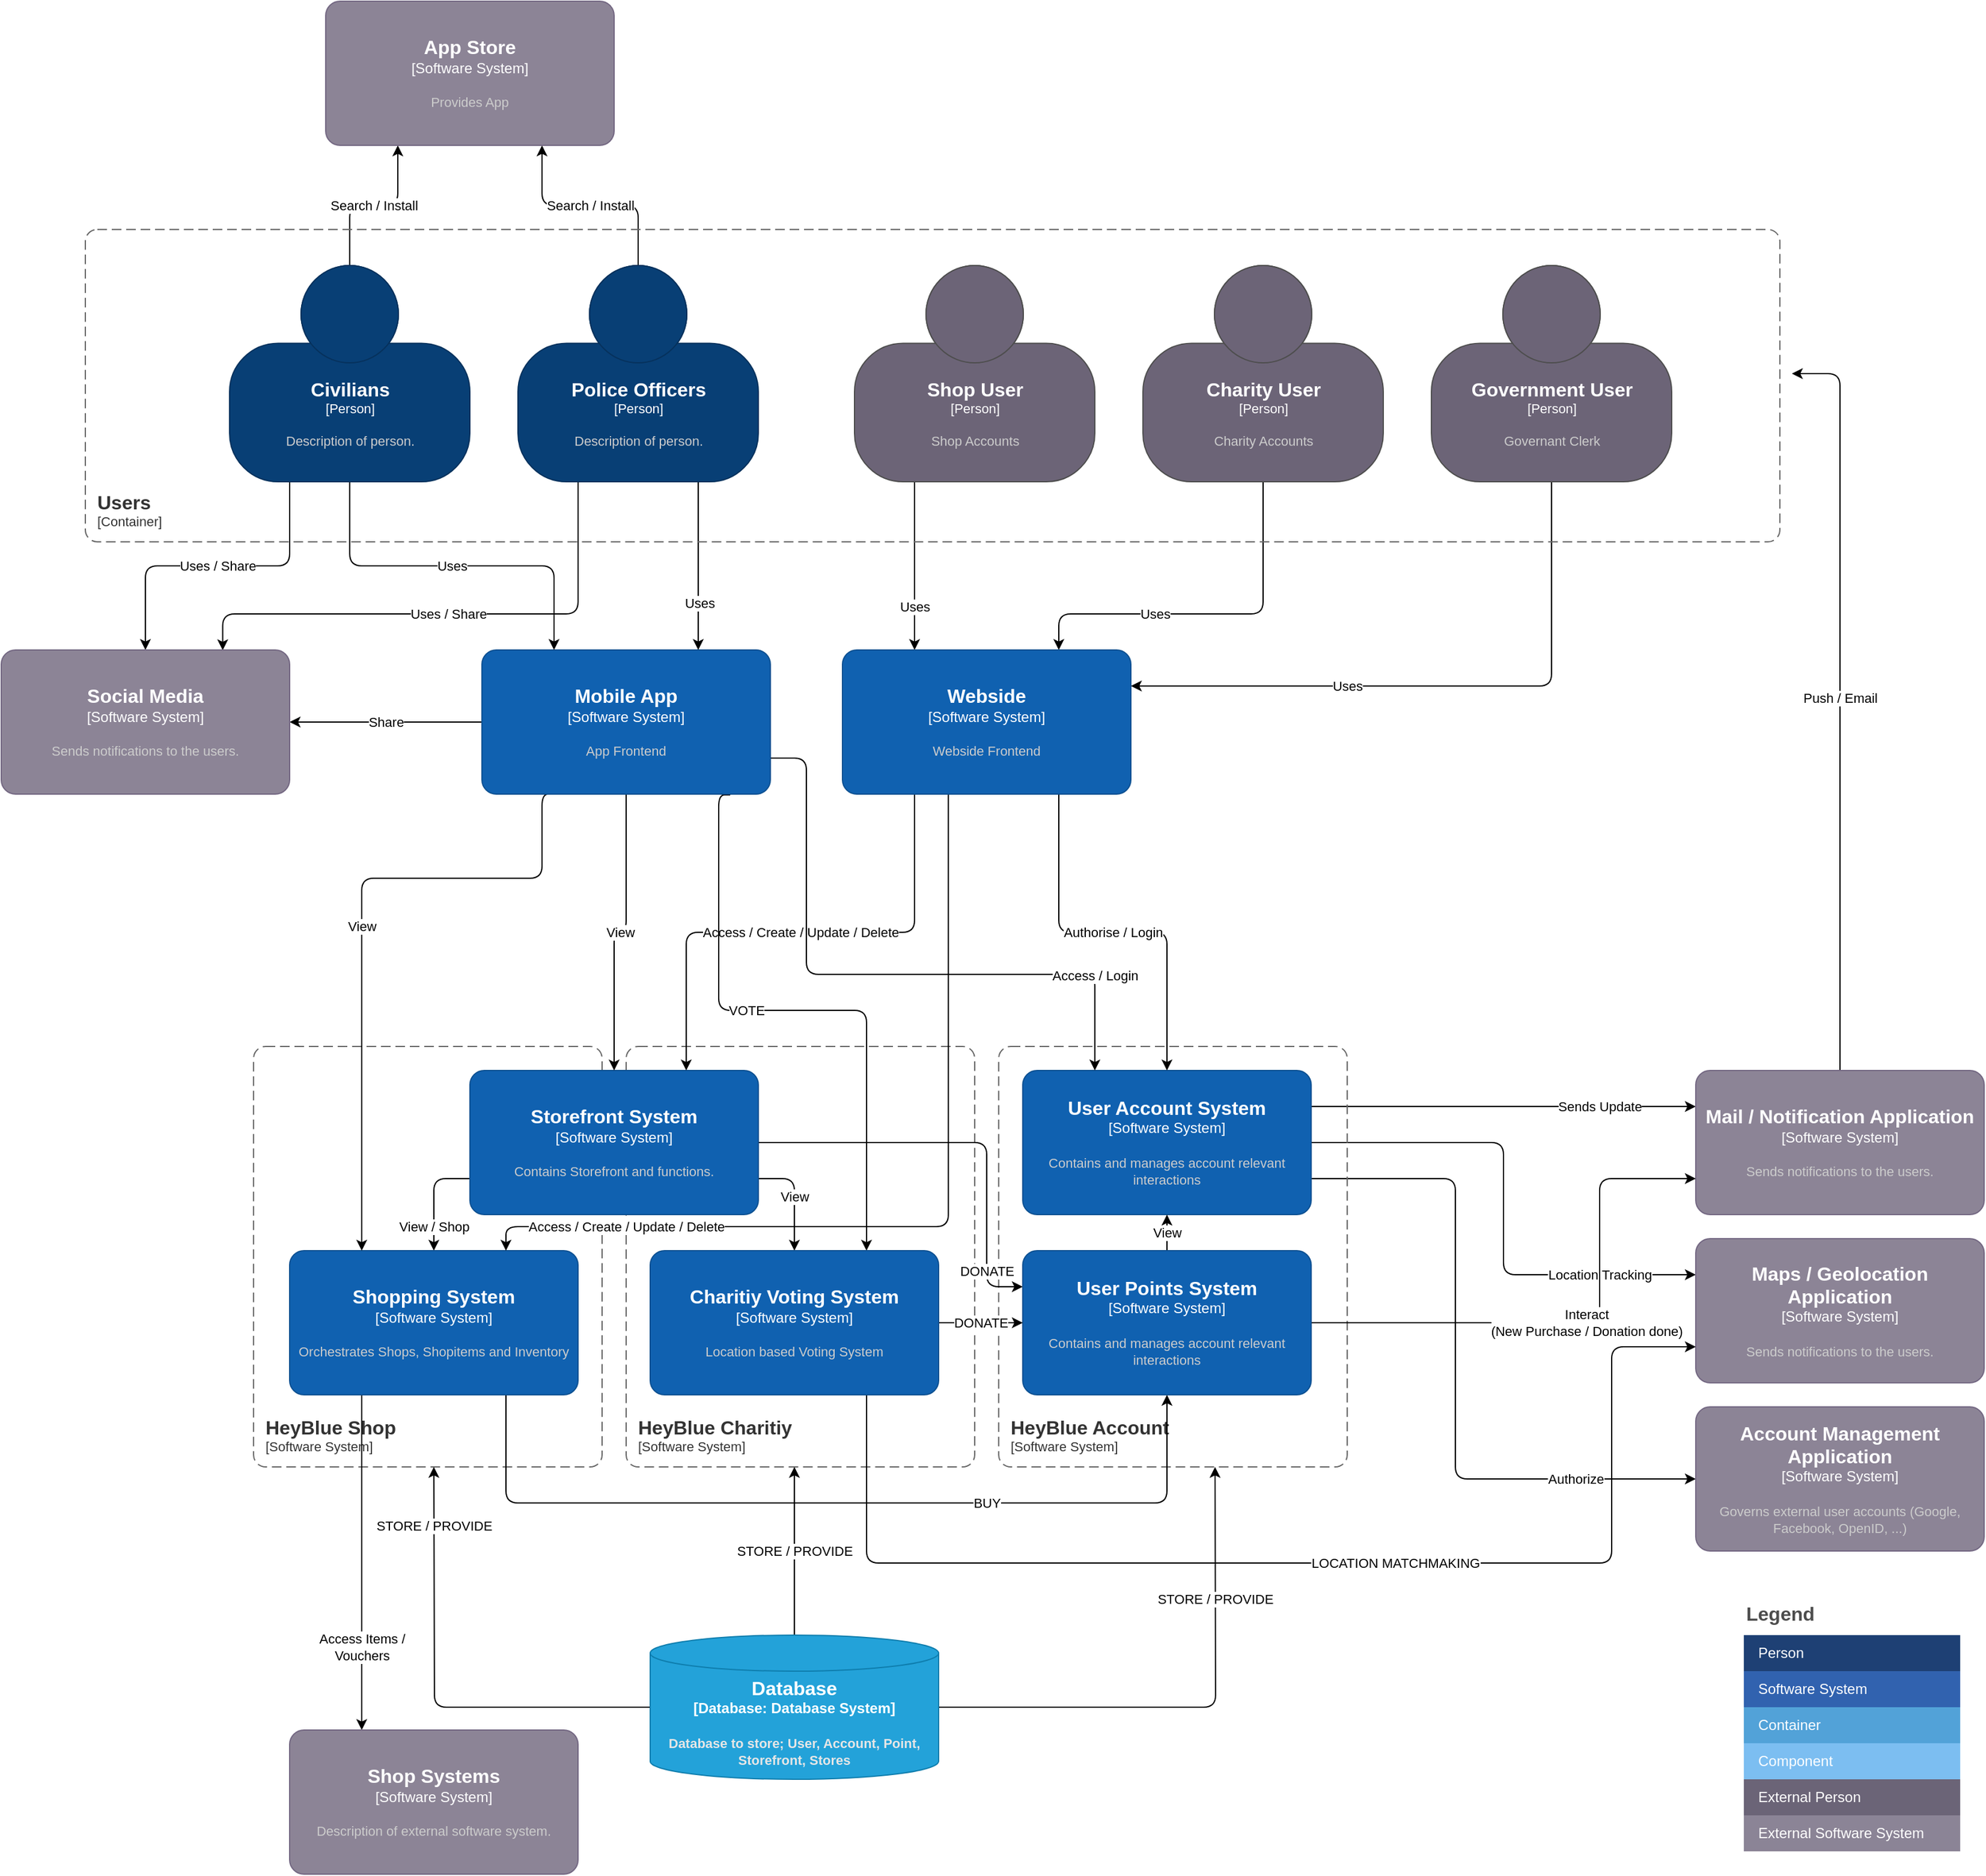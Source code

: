 <mxfile>
    <diagram id="p1_hkj3Ygh4UiT_1XqSp" name="C4 Level2">
        <mxGraphModel dx="3073" dy="1959" grid="1" gridSize="10" guides="1" tooltips="1" connect="1" arrows="1" fold="1" page="1" pageScale="1" pageWidth="827" pageHeight="1169" math="0" shadow="0">
            <root>
                <mxCell id="0"/>
                <mxCell id="1" parent="0"/>
                <mxCell id="7" value="Sends Update" style="edgeStyle=orthogonalEdgeStyle;html=1;exitX=1;exitY=0.25;exitDx=0;exitDy=0;exitPerimeter=0;entryX=0;entryY=0.25;entryDx=0;entryDy=0;entryPerimeter=0;" parent="1" source="Yl6zmXjNJhSrfDXA6MP1-1" target="6" edge="1">
                    <mxGeometry x="0.5" relative="1" as="geometry">
                        <Array as="points">
                            <mxPoint x="350" y="530"/>
                            <mxPoint x="350" y="530"/>
                        </Array>
                        <mxPoint as="offset"/>
                    </mxGeometry>
                </mxCell>
                <mxCell id="21" value="Location Tracking" style="edgeStyle=orthogonalEdgeStyle;html=1;exitX=1;exitY=0.5;exitDx=0;exitDy=0;exitPerimeter=0;entryX=0;entryY=0.25;entryDx=0;entryDy=0;entryPerimeter=0;" parent="1" source="Yl6zmXjNJhSrfDXA6MP1-1" target="19" edge="1">
                    <mxGeometry x="0.628" relative="1" as="geometry">
                        <mxPoint as="offset"/>
                    </mxGeometry>
                </mxCell>
                <mxCell id="_KvD2YPpR1fINck4HnBk-60" value="Authorize" style="edgeStyle=orthogonalEdgeStyle;html=1;entryX=0;entryY=0.5;entryDx=0;entryDy=0;entryPerimeter=0;exitX=1;exitY=0.75;exitDx=0;exitDy=0;exitPerimeter=0;" parent="1" source="Yl6zmXjNJhSrfDXA6MP1-1" target="_KvD2YPpR1fINck4HnBk-31" edge="1">
                    <mxGeometry x="0.649" relative="1" as="geometry">
                        <mxPoint x="340" y="500" as="sourcePoint"/>
                        <Array as="points">
                            <mxPoint x="380" y="590"/>
                            <mxPoint x="380" y="840"/>
                        </Array>
                        <mxPoint as="offset"/>
                    </mxGeometry>
                </mxCell>
                <object placeholders="1" c4Name="User Account System" c4Type="Software System" c4Description="Contains and manages account relevant interactions" label="&lt;font style=&quot;font-size: 16px&quot;&gt;&lt;b&gt;%c4Name%&lt;/b&gt;&lt;/font&gt;&lt;div&gt;[%c4Type%]&lt;/div&gt;&lt;br&gt;&lt;div&gt;&lt;font style=&quot;font-size: 11px&quot;&gt;&lt;font color=&quot;#cccccc&quot;&gt;%c4Description%&lt;/font&gt;&lt;/div&gt;" id="Yl6zmXjNJhSrfDXA6MP1-1">
                    <mxCell style="rounded=1;whiteSpace=wrap;html=1;labelBackgroundColor=none;fillColor=#1061B0;fontColor=#ffffff;align=center;arcSize=10;strokeColor=#0D5091;metaEdit=1;resizable=0;points=[[0.25,0,0],[0.5,0,0],[0.75,0,0],[1,0.25,0],[1,0.5,0],[1,0.75,0],[0.75,1,0],[0.5,1,0],[0.25,1,0],[0,0.75,0],[0,0.5,0],[0,0.25,0]];" parent="1" vertex="1">
                        <mxGeometry x="20" y="500" width="240" height="120" as="geometry"/>
                    </mxCell>
                </object>
                <mxCell id="Yl6zmXjNJhSrfDXA6MP1-10" value="" style="group" parent="1" vertex="1" connectable="0">
                    <mxGeometry x="620" y="940" width="180" height="210" as="geometry"/>
                </mxCell>
                <mxCell id="Yl6zmXjNJhSrfDXA6MP1-2" value="Legend" style="align=left;fontSize=16;fontStyle=1;strokeColor=none;fillColor=none;fontColor=#4D4D4D;spacingTop=-8;resizable=0;" parent="Yl6zmXjNJhSrfDXA6MP1-10" vertex="1">
                    <mxGeometry width="180" height="30" as="geometry"/>
                </mxCell>
                <mxCell id="Yl6zmXjNJhSrfDXA6MP1-3" value="" style="shape=table;html=1;whiteSpace=wrap;startSize=0;container=1;collapsible=0;childLayout=tableLayout;fillColor=none;align=left;spacingLeft=10;strokeColor=none;rounded=1;arcSize=11;fontColor=#FFFFFF;resizable=0;points=[[0.25,0,0],[0.5,0,0],[0.75,0,0],[1,0.25,0],[1,0.5,0],[1,0.75,0],[0.75,1,0],[0.5,1,0],[0.25,1,0],[0,0.75,0],[0,0.5,0],[0,0.25,0]];" parent="Yl6zmXjNJhSrfDXA6MP1-10" vertex="1">
                    <mxGeometry y="30" width="180" height="180.0" as="geometry"/>
                </mxCell>
                <mxCell id="Yl6zmXjNJhSrfDXA6MP1-4" value="Person" style="shape=partialRectangle;html=1;whiteSpace=wrap;connectable=0;fillColor=#1E4074;top=0;left=0;bottom=0;right=0;overflow=hidden;pointerEvents=1;align=left;spacingLeft=10;strokeColor=none;fontColor=#FFFFFF;" parent="Yl6zmXjNJhSrfDXA6MP1-3" vertex="1">
                    <mxGeometry width="180" height="30" as="geometry"/>
                </mxCell>
                <mxCell id="Yl6zmXjNJhSrfDXA6MP1-5" value="Software System" style="shape=partialRectangle;html=1;whiteSpace=wrap;connectable=0;fillColor=#3162AF;top=0;left=0;bottom=0;right=0;overflow=hidden;pointerEvents=1;align=left;spacingLeft=10;fontColor=#FFFFFF;" parent="Yl6zmXjNJhSrfDXA6MP1-3" vertex="1">
                    <mxGeometry y="30" width="180" height="30" as="geometry"/>
                </mxCell>
                <mxCell id="Yl6zmXjNJhSrfDXA6MP1-6" value="Container" style="shape=partialRectangle;html=1;whiteSpace=wrap;connectable=0;fillColor=#52A2D8;top=0;left=0;bottom=0;right=0;overflow=hidden;pointerEvents=1;align=left;spacingLeft=10;fontColor=#FFFFFF;" parent="Yl6zmXjNJhSrfDXA6MP1-3" vertex="1">
                    <mxGeometry y="60" width="180" height="30" as="geometry"/>
                </mxCell>
                <mxCell id="Yl6zmXjNJhSrfDXA6MP1-7" value="Component" style="shape=partialRectangle;html=1;whiteSpace=wrap;connectable=0;fillColor=#7CBEF1;top=0;left=0;bottom=0;right=0;overflow=hidden;pointerEvents=1;align=left;spacingLeft=10;fontColor=#FFFFFF;" parent="Yl6zmXjNJhSrfDXA6MP1-3" vertex="1">
                    <mxGeometry y="90" width="180" height="30" as="geometry"/>
                </mxCell>
                <mxCell id="Yl6zmXjNJhSrfDXA6MP1-8" value="External Person" style="shape=partialRectangle;html=1;whiteSpace=wrap;connectable=0;fillColor=#6B6477;top=0;left=0;bottom=0;right=0;overflow=hidden;pointerEvents=1;align=left;spacingLeft=10;fontColor=#FFFFFF;" parent="Yl6zmXjNJhSrfDXA6MP1-3" vertex="1">
                    <mxGeometry y="120" width="180" height="30" as="geometry"/>
                </mxCell>
                <mxCell id="Yl6zmXjNJhSrfDXA6MP1-9" value="External Software System" style="shape=partialRectangle;html=1;whiteSpace=wrap;connectable=0;fillColor=#8B8496;top=0;left=0;bottom=0;right=0;overflow=hidden;pointerEvents=1;align=left;spacingLeft=10;fontColor=#FFFFFF;" parent="Yl6zmXjNJhSrfDXA6MP1-3" vertex="1">
                    <mxGeometry y="150" width="180" height="30" as="geometry"/>
                </mxCell>
                <object placeholders="1" c4Name="HeyBlue Account" c4Type="SystemScopeBoundary" c4Application="Software System" label="&lt;font style=&quot;font-size: 16px&quot;&gt;&lt;b&gt;&lt;div style=&quot;text-align: left&quot;&gt;%c4Name%&lt;/div&gt;&lt;/b&gt;&lt;/font&gt;&lt;div style=&quot;text-align: left&quot;&gt;[%c4Application%]&lt;/div&gt;" id="Yl6zmXjNJhSrfDXA6MP1-11">
                    <mxCell style="rounded=1;fontSize=11;whiteSpace=wrap;html=1;dashed=1;arcSize=20;fillColor=none;strokeColor=#666666;fontColor=#333333;labelBackgroundColor=none;align=left;verticalAlign=bottom;labelBorderColor=none;spacingTop=0;spacing=10;dashPattern=8 4;metaEdit=1;rotatable=0;perimeter=rectanglePerimeter;noLabel=0;labelPadding=0;allowArrows=0;connectable=0;expand=0;recursiveResize=0;editable=1;pointerEvents=0;absoluteArcSize=1;points=[[0.25,0,0],[0.5,0,0],[0.75,0,0],[1,0.25,0],[1,0.5,0],[1,0.75,0],[0.75,1,0],[0.5,1,0],[0.25,1,0],[0,0.75,0],[0,0.5,0],[0,0.25,0]];" parent="1" vertex="1">
                        <mxGeometry y="480" width="290" height="350" as="geometry"/>
                    </mxCell>
                </object>
                <mxCell id="_KvD2YPpR1fINck4HnBk-62" value="Push / Email" style="edgeStyle=orthogonalEdgeStyle;html=1;exitX=0.5;exitY=0;exitDx=0;exitDy=0;exitPerimeter=0;" parent="1" source="6" edge="1">
                    <mxGeometry relative="1" as="geometry">
                        <mxPoint x="660" y="-80" as="targetPoint"/>
                        <Array as="points">
                            <mxPoint x="700" y="-80"/>
                        </Array>
                    </mxGeometry>
                </mxCell>
                <object placeholders="1" c4Name="Mail / Notification Application" c4Type="Software System" c4Description="Sends notifications to the users." label="&lt;font style=&quot;font-size: 16px&quot;&gt;&lt;b&gt;%c4Name%&lt;/b&gt;&lt;/font&gt;&lt;div&gt;[%c4Type%]&lt;/div&gt;&lt;br&gt;&lt;div&gt;&lt;font style=&quot;font-size: 11px&quot;&gt;&lt;font color=&quot;#cccccc&quot;&gt;%c4Description%&lt;/font&gt;&lt;/div&gt;" id="6">
                    <mxCell style="rounded=1;whiteSpace=wrap;html=1;labelBackgroundColor=none;fillColor=#8C8496;fontColor=#ffffff;align=center;arcSize=10;strokeColor=#736782;metaEdit=1;resizable=0;points=[[0.25,0,0],[0.5,0,0],[0.75,0,0],[1,0.25,0],[1,0.5,0],[1,0.75,0],[0.75,1,0],[0.5,1,0],[0.25,1,0],[0,0.75,0],[0,0.5,0],[0,0.25,0]];" parent="1" vertex="1">
                        <mxGeometry x="580" y="500" width="240" height="120" as="geometry"/>
                    </mxCell>
                </object>
                <object placeholders="1" c4Name="HeyBlue Charitiy" c4Type="SystemScopeBoundary" c4Application="Software System" label="&lt;font style=&quot;font-size: 16px&quot;&gt;&lt;b&gt;&lt;div style=&quot;text-align: left&quot;&gt;%c4Name%&lt;/div&gt;&lt;/b&gt;&lt;/font&gt;&lt;div style=&quot;text-align: left&quot;&gt;[%c4Application%]&lt;/div&gt;" id="11">
                    <mxCell style="rounded=1;fontSize=11;whiteSpace=wrap;html=1;dashed=1;arcSize=20;fillColor=none;strokeColor=#666666;fontColor=#333333;labelBackgroundColor=none;align=left;verticalAlign=bottom;labelBorderColor=none;spacingTop=0;spacing=10;dashPattern=8 4;metaEdit=1;rotatable=0;perimeter=rectanglePerimeter;noLabel=0;labelPadding=0;allowArrows=0;connectable=0;expand=0;recursiveResize=0;editable=1;pointerEvents=0;absoluteArcSize=1;points=[[0.25,0,0],[0.5,0,0],[0.75,0,0],[1,0.25,0],[1,0.5,0],[1,0.75,0],[0.75,1,0],[0.5,1,0],[0.25,1,0],[0,0.75,0],[0,0.5,0],[0,0.25,0]];" parent="1" vertex="1">
                        <mxGeometry x="-310" y="480" width="290" height="350" as="geometry"/>
                    </mxCell>
                </object>
                <object placeholders="1" c4Name="HeyBlue Shop" c4Type="SystemScopeBoundary" c4Application="Software System" label="&lt;font style=&quot;font-size: 16px&quot;&gt;&lt;b&gt;&lt;div style=&quot;text-align: left&quot;&gt;%c4Name%&lt;/div&gt;&lt;/b&gt;&lt;/font&gt;&lt;div style=&quot;text-align: left&quot;&gt;[%c4Application%]&lt;/div&gt;" id="12">
                    <mxCell style="rounded=1;fontSize=11;whiteSpace=wrap;html=1;dashed=1;arcSize=20;fillColor=none;strokeColor=#666666;fontColor=#333333;labelBackgroundColor=none;align=left;verticalAlign=bottom;labelBorderColor=none;spacingTop=0;spacing=10;dashPattern=8 4;metaEdit=1;rotatable=0;perimeter=rectanglePerimeter;noLabel=0;labelPadding=0;allowArrows=0;connectable=0;expand=0;recursiveResize=0;editable=1;pointerEvents=0;absoluteArcSize=1;points=[[0.25,0,0],[0.5,0,0],[0.75,0,0],[1,0.25,0],[1,0.5,0],[1,0.75,0],[0.75,1,0],[0.5,1,0],[0.25,1,0],[0,0.75,0],[0,0.5,0],[0,0.25,0]];" parent="1" vertex="1">
                        <mxGeometry x="-620" y="480" width="290" height="350" as="geometry"/>
                    </mxCell>
                </object>
                <mxCell id="_KvD2YPpR1fINck4HnBk-51" value="View / Shop" style="edgeStyle=orthogonalEdgeStyle;html=1;exitX=0;exitY=0.75;exitDx=0;exitDy=0;exitPerimeter=0;entryX=0.5;entryY=0;entryDx=0;entryDy=0;entryPerimeter=0;" parent="1" source="13" target="14" edge="1">
                    <mxGeometry x="0.556" relative="1" as="geometry">
                        <mxPoint as="offset"/>
                    </mxGeometry>
                </mxCell>
                <mxCell id="sVDpdhjDyN68caZCSkC5-43" value="DONATE" style="edgeStyle=orthogonalEdgeStyle;html=1;exitX=1;exitY=0.5;exitDx=0;exitDy=0;exitPerimeter=0;entryX=0;entryY=0.25;entryDx=0;entryDy=0;entryPerimeter=0;strokeColor=#000000;" parent="1" source="13" target="_KvD2YPpR1fINck4HnBk-48" edge="1">
                    <mxGeometry x="0.742" relative="1" as="geometry">
                        <Array as="points">
                            <mxPoint x="-10" y="560"/>
                            <mxPoint x="-10" y="680"/>
                        </Array>
                        <mxPoint y="1" as="offset"/>
                    </mxGeometry>
                </mxCell>
                <mxCell id="sVDpdhjDyN68caZCSkC5-44" value="View" style="edgeStyle=orthogonalEdgeStyle;html=1;exitX=1;exitY=0.75;exitDx=0;exitDy=0;exitPerimeter=0;entryX=0.5;entryY=0;entryDx=0;entryDy=0;entryPerimeter=0;strokeColor=#000000;" parent="1" source="13" target="sVDpdhjDyN68caZCSkC5-33" edge="1">
                    <mxGeometry relative="1" as="geometry"/>
                </mxCell>
                <object placeholders="1" c4Name="Storefront System" c4Type="Software System" c4Description="Contains Storefront and functions." label="&lt;font style=&quot;font-size: 16px&quot;&gt;&lt;b&gt;%c4Name%&lt;/b&gt;&lt;/font&gt;&lt;div&gt;[%c4Type%]&lt;/div&gt;&lt;br&gt;&lt;div&gt;&lt;font style=&quot;font-size: 11px&quot;&gt;&lt;font color=&quot;#cccccc&quot;&gt;%c4Description%&lt;/font&gt;&lt;/div&gt;" id="13">
                    <mxCell style="rounded=1;whiteSpace=wrap;html=1;labelBackgroundColor=none;fillColor=#1061B0;fontColor=#ffffff;align=center;arcSize=10;strokeColor=#0D5091;metaEdit=1;resizable=0;points=[[0.25,0,0],[0.5,0,0],[0.75,0,0],[1,0.25,0],[1,0.5,0],[1,0.75,0],[0.75,1,0],[0.5,1,0],[0.25,1,0],[0,0.75,0],[0,0.5,0],[0,0.25,0]];" parent="1" vertex="1">
                        <mxGeometry x="-440" y="500" width="240" height="120" as="geometry"/>
                    </mxCell>
                </object>
                <mxCell id="30" value="Access Items /&lt;br&gt;Vouchers" style="edgeStyle=orthogonalEdgeStyle;html=1;exitX=0.25;exitY=1;exitDx=0;exitDy=0;exitPerimeter=0;entryX=0.25;entryY=0;entryDx=0;entryDy=0;entryPerimeter=0;" parent="1" source="14" target="18" edge="1">
                    <mxGeometry x="0.5" relative="1" as="geometry">
                        <mxPoint as="offset"/>
                    </mxGeometry>
                </mxCell>
                <mxCell id="sVDpdhjDyN68caZCSkC5-32" value="BUY" style="edgeStyle=orthogonalEdgeStyle;html=1;exitX=0.75;exitY=1;exitDx=0;exitDy=0;exitPerimeter=0;entryX=0.5;entryY=1;entryDx=0;entryDy=0;entryPerimeter=0;" parent="1" source="14" target="_KvD2YPpR1fINck4HnBk-48" edge="1">
                    <mxGeometry x="0.343" relative="1" as="geometry">
                        <Array as="points">
                            <mxPoint x="-410" y="860"/>
                            <mxPoint x="140" y="860"/>
                        </Array>
                        <mxPoint as="offset"/>
                    </mxGeometry>
                </mxCell>
                <object placeholders="1" c4Name="Shopping System" c4Type="Software System" c4Description="Orchestrates Shops, Shopitems and Inventory" label="&lt;font style=&quot;font-size: 16px&quot;&gt;&lt;b&gt;%c4Name%&lt;/b&gt;&lt;/font&gt;&lt;div&gt;[%c4Type%]&lt;/div&gt;&lt;br&gt;&lt;div&gt;&lt;font style=&quot;font-size: 11px&quot;&gt;&lt;font color=&quot;#cccccc&quot;&gt;%c4Description%&lt;/font&gt;&lt;/div&gt;" id="14">
                    <mxCell style="rounded=1;whiteSpace=wrap;html=1;labelBackgroundColor=none;fillColor=#1061B0;fontColor=#ffffff;align=center;arcSize=10;strokeColor=#0D5091;metaEdit=1;resizable=0;points=[[0.25,0,0],[0.5,0,0],[0.75,0,0],[1,0.25,0],[1,0.5,0],[1,0.75,0],[0.75,1,0],[0.5,1,0],[0.25,1,0],[0,0.75,0],[0,0.5,0],[0,0.25,0]];" parent="1" vertex="1">
                        <mxGeometry x="-590" y="650" width="240" height="120" as="geometry"/>
                    </mxCell>
                </object>
                <object placeholders="1" c4Name="Shop Systems" c4Type="Software System" c4Description="Description of external software system." label="&lt;font style=&quot;font-size: 16px&quot;&gt;&lt;b&gt;%c4Name%&lt;/b&gt;&lt;/font&gt;&lt;div&gt;[%c4Type%]&lt;/div&gt;&lt;br&gt;&lt;div&gt;&lt;font style=&quot;font-size: 11px&quot;&gt;&lt;font color=&quot;#cccccc&quot;&gt;%c4Description%&lt;/font&gt;&lt;/div&gt;" id="18">
                    <mxCell style="rounded=1;whiteSpace=wrap;html=1;labelBackgroundColor=none;fillColor=#8C8496;fontColor=#ffffff;align=center;arcSize=10;strokeColor=#736782;metaEdit=1;resizable=0;points=[[0.25,0,0],[0.5,0,0],[0.75,0,0],[1,0.25,0],[1,0.5,0],[1,0.75,0],[0.75,1,0],[0.5,1,0],[0.25,1,0],[0,0.75,0],[0,0.5,0],[0,0.25,0]];" parent="1" vertex="1">
                        <mxGeometry x="-590" y="1049" width="240" height="120" as="geometry"/>
                    </mxCell>
                </object>
                <object placeholders="1" c4Name="Maps / Geolocation&#10;Application" c4Type="Software System" c4Description="Sends notifications to the users." label="&lt;font style=&quot;font-size: 16px&quot;&gt;&lt;b&gt;%c4Name%&lt;/b&gt;&lt;/font&gt;&lt;div&gt;[%c4Type%]&lt;/div&gt;&lt;br&gt;&lt;div&gt;&lt;font style=&quot;font-size: 11px&quot;&gt;&lt;font color=&quot;#cccccc&quot;&gt;%c4Description%&lt;/font&gt;&lt;/div&gt;" id="19">
                    <mxCell style="rounded=1;whiteSpace=wrap;html=1;labelBackgroundColor=none;fillColor=#8C8496;fontColor=#ffffff;align=center;arcSize=10;strokeColor=#736782;metaEdit=1;resizable=0;points=[[0.25,0,0],[0.5,0,0],[0.75,0,0],[1,0.25,0],[1,0.5,0],[1,0.75,0],[0.75,1,0],[0.5,1,0],[0.25,1,0],[0,0.75,0],[0,0.5,0],[0,0.25,0]];" parent="1" vertex="1">
                        <mxGeometry x="580" y="640" width="240" height="120" as="geometry"/>
                    </mxCell>
                </object>
                <mxCell id="_KvD2YPpR1fINck4HnBk-35" value="Uses" style="edgeStyle=orthogonalEdgeStyle;html=1;exitX=0.5;exitY=1;exitDx=0;exitDy=0;exitPerimeter=0;entryX=0.75;entryY=0;entryDx=0;entryDy=0;entryPerimeter=0;" parent="1" source="22" target="24" edge="1">
                    <mxGeometry x="0.291" relative="1" as="geometry">
                        <Array as="points">
                            <mxPoint x="220" y="120"/>
                            <mxPoint x="50" y="120"/>
                        </Array>
                        <mxPoint as="offset"/>
                    </mxGeometry>
                </mxCell>
                <object placeholders="1" c4Name="Charity User" c4Type="Person" c4Description="Charity Accounts" label="&lt;font style=&quot;font-size: 16px&quot;&gt;&lt;b&gt;%c4Name%&lt;/b&gt;&lt;/font&gt;&lt;div&gt;[%c4Type%]&lt;/div&gt;&lt;br&gt;&lt;div&gt;&lt;font style=&quot;font-size: 11px&quot;&gt;&lt;font color=&quot;#cccccc&quot;&gt;%c4Description%&lt;/font&gt;&lt;/div&gt;" id="22">
                    <mxCell style="html=1;fontSize=11;dashed=0;whitespace=wrap;fillColor=#6C6477;strokeColor=#4D4D4D;fontColor=#ffffff;shape=mxgraph.c4.person2;align=center;metaEdit=1;points=[[0.5,0,0],[1,0.5,0],[1,0.75,0],[0.75,1,0],[0.5,1,0],[0.25,1,0],[0,0.75,0],[0,0.5,0]];resizable=0;" parent="1" vertex="1">
                        <mxGeometry x="120" y="-170" width="200" height="180" as="geometry"/>
                    </mxCell>
                </object>
                <mxCell id="_KvD2YPpR1fINck4HnBk-34" value="Uses" style="edgeStyle=orthogonalEdgeStyle;html=1;exitX=0.25;exitY=1;exitDx=0;exitDy=0;exitPerimeter=0;entryX=0.25;entryY=0;entryDx=0;entryDy=0;entryPerimeter=0;" parent="1" source="23" target="24" edge="1">
                    <mxGeometry x="0.475" relative="1" as="geometry">
                        <Array as="points">
                            <mxPoint x="-70" y="60"/>
                            <mxPoint x="-70" y="60"/>
                        </Array>
                        <mxPoint as="offset"/>
                    </mxGeometry>
                </mxCell>
                <object placeholders="1" c4Name="Shop User" c4Type="Person" c4Description="Shop Accounts" label="&lt;font style=&quot;font-size: 16px&quot;&gt;&lt;b&gt;%c4Name%&lt;/b&gt;&lt;/font&gt;&lt;div&gt;[%c4Type%]&lt;/div&gt;&lt;br&gt;&lt;div&gt;&lt;font style=&quot;font-size: 11px&quot;&gt;&lt;font color=&quot;#cccccc&quot;&gt;%c4Description%&lt;/font&gt;&lt;/div&gt;" id="23">
                    <mxCell style="html=1;fontSize=11;dashed=0;whitespace=wrap;fillColor=#6C6477;strokeColor=#4D4D4D;fontColor=#ffffff;shape=mxgraph.c4.person2;align=center;metaEdit=1;points=[[0.5,0,0],[1,0.5,0],[1,0.75,0],[0.75,1,0],[0.5,1,0],[0.25,1,0],[0,0.75,0],[0,0.5,0]];resizable=0;" parent="1" vertex="1">
                        <mxGeometry x="-120" y="-170" width="200" height="180" as="geometry"/>
                    </mxCell>
                </object>
                <mxCell id="_KvD2YPpR1fINck4HnBk-36" value="Authorise / Login" style="edgeStyle=orthogonalEdgeStyle;html=1;exitX=0.75;exitY=1;exitDx=0;exitDy=0;exitPerimeter=0;entryX=0.5;entryY=0;entryDx=0;entryDy=0;entryPerimeter=0;" parent="1" source="24" target="Yl6zmXjNJhSrfDXA6MP1-1" edge="1">
                    <mxGeometry relative="1" as="geometry"/>
                </mxCell>
                <mxCell id="_KvD2YPpR1fINck4HnBk-38" value="Access / Create / Update / Delete" style="edgeStyle=orthogonalEdgeStyle;html=1;exitX=0.25;exitY=1;exitDx=0;exitDy=0;exitPerimeter=0;entryX=0.75;entryY=0;entryDx=0;entryDy=0;entryPerimeter=0;" parent="1" source="24" target="13" edge="1">
                    <mxGeometry relative="1" as="geometry"/>
                </mxCell>
                <mxCell id="_KvD2YPpR1fINck4HnBk-42" value="Access / Create / Update / Delete" style="edgeStyle=orthogonalEdgeStyle;html=1;exitX=0.367;exitY=0.996;exitDx=0;exitDy=0;exitPerimeter=0;entryX=0.75;entryY=0;entryDx=0;entryDy=0;entryPerimeter=0;" parent="1" source="24" target="14" edge="1">
                    <mxGeometry x="0.68" relative="1" as="geometry">
                        <Array as="points">
                            <mxPoint x="-42" y="630"/>
                            <mxPoint x="-410" y="630"/>
                        </Array>
                        <mxPoint as="offset"/>
                    </mxGeometry>
                </mxCell>
                <object placeholders="1" c4Name="Webside" c4Type="Software System" c4Description="Webside Frontend" label="&lt;font style=&quot;font-size: 16px&quot;&gt;&lt;b&gt;%c4Name%&lt;/b&gt;&lt;/font&gt;&lt;div&gt;[%c4Type%]&lt;/div&gt;&lt;br&gt;&lt;div&gt;&lt;font style=&quot;font-size: 11px&quot;&gt;&lt;font color=&quot;#cccccc&quot;&gt;%c4Description%&lt;/font&gt;&lt;/div&gt;" id="24">
                    <mxCell style="rounded=1;whiteSpace=wrap;html=1;labelBackgroundColor=none;fillColor=#1061B0;fontColor=#ffffff;align=center;arcSize=10;strokeColor=#0D5091;metaEdit=1;resizable=0;points=[[0.25,0,0],[0.5,0,0],[0.75,0,0],[1,0.25,0],[1,0.5,0],[1,0.75,0],[0.75,1,0],[0.5,1,0],[0.25,1,0],[0,0.75,0],[0,0.5,0],[0,0.25,0]];" parent="1" vertex="1">
                        <mxGeometry x="-130" y="150" width="240" height="120" as="geometry"/>
                    </mxCell>
                </object>
                <mxCell id="_KvD2YPpR1fINck4HnBk-37" value="View" style="edgeStyle=orthogonalEdgeStyle;html=1;exitX=0.5;exitY=1;exitDx=0;exitDy=0;exitPerimeter=0;entryX=0.5;entryY=0;entryDx=0;entryDy=0;entryPerimeter=0;" parent="1" source="25" target="13" edge="1">
                    <mxGeometry relative="1" as="geometry"/>
                </mxCell>
                <mxCell id="_KvD2YPpR1fINck4HnBk-39" value="View" style="edgeStyle=orthogonalEdgeStyle;html=1;exitX=0.25;exitY=1;exitDx=0;exitDy=0;exitPerimeter=0;entryX=0.25;entryY=0;entryDx=0;entryDy=0;entryPerimeter=0;" parent="1" source="25" target="14" edge="1">
                    <mxGeometry relative="1" as="geometry">
                        <mxPoint x="-560" y="300" as="targetPoint"/>
                        <Array as="points">
                            <mxPoint x="-380" y="340"/>
                            <mxPoint x="-530" y="340"/>
                        </Array>
                    </mxGeometry>
                </mxCell>
                <mxCell id="_KvD2YPpR1fINck4HnBk-49" value="Access / Login" style="edgeStyle=orthogonalEdgeStyle;html=1;exitX=1;exitY=0.75;exitDx=0;exitDy=0;exitPerimeter=0;entryX=0.25;entryY=0;entryDx=0;entryDy=0;entryPerimeter=0;" parent="1" source="25" target="Yl6zmXjNJhSrfDXA6MP1-1" edge="1">
                    <mxGeometry x="0.7" relative="1" as="geometry">
                        <Array as="points">
                            <mxPoint x="-160" y="240"/>
                            <mxPoint x="-160" y="420"/>
                            <mxPoint x="80" y="420"/>
                        </Array>
                        <mxPoint as="offset"/>
                    </mxGeometry>
                </mxCell>
                <mxCell id="_KvD2YPpR1fINck4HnBk-53" value="Share" style="edgeStyle=orthogonalEdgeStyle;html=1;exitX=0;exitY=0.5;exitDx=0;exitDy=0;exitPerimeter=0;entryX=1;entryY=0.5;entryDx=0;entryDy=0;entryPerimeter=0;" parent="1" source="25" target="28" edge="1">
                    <mxGeometry relative="1" as="geometry"/>
                </mxCell>
                <mxCell id="sVDpdhjDyN68caZCSkC5-35" value="VOTE" style="edgeStyle=orthogonalEdgeStyle;html=1;exitX=0.861;exitY=1.005;exitDx=0;exitDy=0;exitPerimeter=0;entryX=0.75;entryY=0;entryDx=0;entryDy=0;entryPerimeter=0;" parent="1" source="25" target="sVDpdhjDyN68caZCSkC5-33" edge="1">
                    <mxGeometry x="-0.17" relative="1" as="geometry">
                        <Array as="points">
                            <mxPoint x="-233" y="450"/>
                            <mxPoint x="-110" y="450"/>
                        </Array>
                        <mxPoint as="offset"/>
                    </mxGeometry>
                </mxCell>
                <object placeholders="1" c4Name="Mobile App" c4Type="Software System" c4Description="App Frontend" label="&lt;font style=&quot;font-size: 16px&quot;&gt;&lt;b&gt;%c4Name%&lt;/b&gt;&lt;/font&gt;&lt;div&gt;[%c4Type%]&lt;/div&gt;&lt;br&gt;&lt;div&gt;&lt;font style=&quot;font-size: 11px&quot;&gt;&lt;font color=&quot;#cccccc&quot;&gt;%c4Description%&lt;/font&gt;&lt;/div&gt;" id="25">
                    <mxCell style="rounded=1;whiteSpace=wrap;html=1;labelBackgroundColor=none;fillColor=#1061B0;fontColor=#ffffff;align=center;arcSize=10;strokeColor=#0D5091;metaEdit=1;resizable=0;points=[[0.25,0,0],[0.5,0,0],[0.75,0,0],[1,0.25,0],[1,0.5,0],[1,0.75,0],[0.75,1,0],[0.5,1,0],[0.25,1,0],[0,0.75,0],[0,0.5,0],[0,0.25,0]];" parent="1" vertex="1">
                        <mxGeometry x="-430" y="150" width="240" height="120" as="geometry"/>
                    </mxCell>
                </object>
                <mxCell id="_KvD2YPpR1fINck4HnBk-33" value="Uses" style="edgeStyle=orthogonalEdgeStyle;html=1;exitX=0.75;exitY=1;exitDx=0;exitDy=0;exitPerimeter=0;entryX=0.75;entryY=0;entryDx=0;entryDy=0;entryPerimeter=0;" parent="1" source="26" target="25" edge="1">
                    <mxGeometry x="0.444" relative="1" as="geometry">
                        <mxPoint x="-190" y="100" as="targetPoint"/>
                        <Array as="points"/>
                        <mxPoint x="1" as="offset"/>
                    </mxGeometry>
                </mxCell>
                <mxCell id="_KvD2YPpR1fINck4HnBk-46" value="Search / Install" style="edgeStyle=orthogonalEdgeStyle;html=1;exitX=0.5;exitY=0;exitDx=0;exitDy=0;exitPerimeter=0;entryX=0.75;entryY=1;entryDx=0;entryDy=0;entryPerimeter=0;" parent="1" source="26" target="_KvD2YPpR1fINck4HnBk-44" edge="1">
                    <mxGeometry relative="1" as="geometry"/>
                </mxCell>
                <mxCell id="_KvD2YPpR1fINck4HnBk-59" value="Uses / Share" style="edgeStyle=orthogonalEdgeStyle;html=1;exitX=0.25;exitY=1;exitDx=0;exitDy=0;exitPerimeter=0;entryX=0.768;entryY=0.002;entryDx=0;entryDy=0;entryPerimeter=0;" parent="1" source="26" target="28" edge="1">
                    <mxGeometry relative="1" as="geometry">
                        <Array as="points">
                            <mxPoint x="-350" y="120"/>
                            <mxPoint x="-646" y="120"/>
                        </Array>
                    </mxGeometry>
                </mxCell>
                <object placeholders="1" c4Name="Police Officers" c4Type="Person" c4Description="Description of person." label="&lt;font style=&quot;font-size: 16px&quot;&gt;&lt;b&gt;%c4Name%&lt;/b&gt;&lt;/font&gt;&lt;div&gt;[%c4Type%]&lt;/div&gt;&lt;br&gt;&lt;div&gt;&lt;font style=&quot;font-size: 11px&quot;&gt;&lt;font color=&quot;#cccccc&quot;&gt;%c4Description%&lt;/font&gt;&lt;/div&gt;" id="26">
                    <mxCell style="html=1;fontSize=11;dashed=0;whitespace=wrap;fillColor=#083F75;strokeColor=#06315C;fontColor=#ffffff;shape=mxgraph.c4.person2;align=center;metaEdit=1;points=[[0.5,0,0],[1,0.5,0],[1,0.75,0],[0.75,1,0],[0.5,1,0],[0.25,1,0],[0,0.75,0],[0,0.5,0]];resizable=0;" parent="1" vertex="1">
                        <mxGeometry x="-400" y="-170" width="200" height="180" as="geometry"/>
                    </mxCell>
                </object>
                <mxCell id="_KvD2YPpR1fINck4HnBk-32" value="Uses" style="edgeStyle=orthogonalEdgeStyle;html=1;exitX=0.5;exitY=1;exitDx=0;exitDy=0;exitPerimeter=0;entryX=0.25;entryY=0;entryDx=0;entryDy=0;entryPerimeter=0;" parent="1" source="27" target="25" edge="1">
                    <mxGeometry relative="1" as="geometry"/>
                </mxCell>
                <mxCell id="_KvD2YPpR1fINck4HnBk-45" value="Search / Install" style="edgeStyle=orthogonalEdgeStyle;html=1;exitX=0.5;exitY=0;exitDx=0;exitDy=0;exitPerimeter=0;entryX=0.25;entryY=1;entryDx=0;entryDy=0;entryPerimeter=0;" parent="1" source="27" target="_KvD2YPpR1fINck4HnBk-44" edge="1">
                    <mxGeometry relative="1" as="geometry"/>
                </mxCell>
                <mxCell id="_KvD2YPpR1fINck4HnBk-56" value="Uses / Share" style="edgeStyle=orthogonalEdgeStyle;html=1;exitX=0.25;exitY=1;exitDx=0;exitDy=0;exitPerimeter=0;entryX=0.5;entryY=0;entryDx=0;entryDy=0;entryPerimeter=0;" parent="1" source="27" target="28" edge="1">
                    <mxGeometry relative="1" as="geometry">
                        <mxPoint as="offset"/>
                    </mxGeometry>
                </mxCell>
                <object placeholders="1" c4Name="Civilians" c4Type="Person" c4Description="Description of person." label="&lt;font style=&quot;font-size: 16px&quot;&gt;&lt;b&gt;%c4Name%&lt;/b&gt;&lt;/font&gt;&lt;div&gt;[%c4Type%]&lt;/div&gt;&lt;br&gt;&lt;div&gt;&lt;font style=&quot;font-size: 11px&quot;&gt;&lt;font color=&quot;#cccccc&quot;&gt;%c4Description%&lt;/font&gt;&lt;/div&gt;" id="27">
                    <mxCell style="html=1;fontSize=11;dashed=0;whitespace=wrap;fillColor=#083F75;strokeColor=#06315C;fontColor=#ffffff;shape=mxgraph.c4.person2;align=center;metaEdit=1;points=[[0.5,0,0],[1,0.5,0],[1,0.75,0],[0.75,1,0],[0.5,1,0],[0.25,1,0],[0,0.75,0],[0,0.5,0]];resizable=0;" parent="1" vertex="1">
                        <mxGeometry x="-640" y="-170" width="200" height="180" as="geometry"/>
                    </mxCell>
                </object>
                <object placeholders="1" c4Name="Social Media" c4Type="Software System" c4Description="Sends notifications to the users." label="&lt;font style=&quot;font-size: 16px&quot;&gt;&lt;b&gt;%c4Name%&lt;/b&gt;&lt;/font&gt;&lt;div&gt;[%c4Type%]&lt;/div&gt;&lt;br&gt;&lt;div&gt;&lt;font style=&quot;font-size: 11px&quot;&gt;&lt;font color=&quot;#cccccc&quot;&gt;%c4Description%&lt;/font&gt;&lt;/div&gt;" id="28">
                    <mxCell style="rounded=1;whiteSpace=wrap;html=1;labelBackgroundColor=none;fillColor=#8C8496;fontColor=#ffffff;align=center;arcSize=10;strokeColor=#736782;metaEdit=1;resizable=0;points=[[0.25,0,0],[0.5,0,0],[0.75,0,0],[1,0.25,0],[1,0.5,0],[1,0.75,0],[0.75,1,0],[0.5,1,0],[0.25,1,0],[0,0.75,0],[0,0.5,0],[0,0.25,0]];" parent="1" vertex="1">
                        <mxGeometry x="-830" y="150" width="240" height="120" as="geometry"/>
                    </mxCell>
                </object>
                <object placeholders="1" c4Name="Account Management Application" c4Type="Software System" c4Description="Governs external user accounts (Google, Facebook, OpenID, ...)" label="&lt;font style=&quot;font-size: 16px&quot;&gt;&lt;b&gt;%c4Name%&lt;/b&gt;&lt;/font&gt;&lt;div&gt;[%c4Type%]&lt;/div&gt;&lt;br&gt;&lt;div&gt;&lt;font style=&quot;font-size: 11px&quot;&gt;&lt;font color=&quot;#cccccc&quot;&gt;%c4Description%&lt;/font&gt;&lt;/div&gt;" id="_KvD2YPpR1fINck4HnBk-31">
                    <mxCell style="rounded=1;whiteSpace=wrap;html=1;labelBackgroundColor=none;fillColor=#8C8496;fontColor=#ffffff;align=center;arcSize=10;strokeColor=#736782;metaEdit=1;resizable=0;points=[[0.25,0,0],[0.5,0,0],[0.75,0,0],[1,0.25,0],[1,0.5,0],[1,0.75,0],[0.75,1,0],[0.5,1,0],[0.25,1,0],[0,0.75,0],[0,0.5,0],[0,0.25,0]];" parent="1" vertex="1">
                        <mxGeometry x="580" y="780" width="240" height="120" as="geometry"/>
                    </mxCell>
                </object>
                <object placeholders="1" c4Name="App Store" c4Type="Software System" c4Description="Provides App" label="&lt;font style=&quot;font-size: 16px&quot;&gt;&lt;b&gt;%c4Name%&lt;/b&gt;&lt;/font&gt;&lt;div&gt;[%c4Type%]&lt;/div&gt;&lt;br&gt;&lt;div&gt;&lt;font style=&quot;font-size: 11px&quot;&gt;&lt;font color=&quot;#cccccc&quot;&gt;%c4Description%&lt;/font&gt;&lt;/div&gt;" id="_KvD2YPpR1fINck4HnBk-44">
                    <mxCell style="rounded=1;whiteSpace=wrap;html=1;labelBackgroundColor=none;fillColor=#8C8496;fontColor=#ffffff;align=center;arcSize=10;strokeColor=#736782;metaEdit=1;resizable=0;points=[[0.25,0,0],[0.5,0,0],[0.75,0,0],[1,0.25,0],[1,0.5,0],[1,0.75,0],[0.75,1,0],[0.5,1,0],[0.25,1,0],[0,0.75,0],[0,0.5,0],[0,0.25,0]];" parent="1" vertex="1">
                        <mxGeometry x="-560" y="-390" width="240" height="120" as="geometry"/>
                    </mxCell>
                </object>
                <mxCell id="_KvD2YPpR1fINck4HnBk-50" value="View" style="edgeStyle=orthogonalEdgeStyle;html=1;exitX=0.5;exitY=0;exitDx=0;exitDy=0;exitPerimeter=0;entryX=0.5;entryY=1;entryDx=0;entryDy=0;entryPerimeter=0;" parent="1" source="_KvD2YPpR1fINck4HnBk-48" target="Yl6zmXjNJhSrfDXA6MP1-1" edge="1">
                    <mxGeometry relative="1" as="geometry"/>
                </mxCell>
                <mxCell id="sVDpdhjDyN68caZCSkC5-31" value="Interact&lt;br&gt;(New Purchase / Donation done)" style="edgeStyle=orthogonalEdgeStyle;html=1;exitX=1;exitY=0.5;exitDx=0;exitDy=0;exitPerimeter=0;entryX=0;entryY=0.75;entryDx=0;entryDy=0;entryPerimeter=0;" parent="1" source="_KvD2YPpR1fINck4HnBk-48" target="6" edge="1">
                    <mxGeometry x="0.045" relative="1" as="geometry">
                        <Array as="points">
                            <mxPoint x="500" y="710"/>
                            <mxPoint x="500" y="590"/>
                        </Array>
                        <mxPoint x="-1" as="offset"/>
                    </mxGeometry>
                </mxCell>
                <object placeholders="1" c4Name="User Points System" c4Type="Software System" c4Description="Contains and manages account relevant interactions" label="&lt;font style=&quot;font-size: 16px&quot;&gt;&lt;b&gt;%c4Name%&lt;/b&gt;&lt;/font&gt;&lt;div&gt;[%c4Type%]&lt;/div&gt;&lt;br&gt;&lt;div&gt;&lt;font style=&quot;font-size: 11px&quot;&gt;&lt;font color=&quot;#cccccc&quot;&gt;%c4Description%&lt;/font&gt;&lt;/div&gt;" id="_KvD2YPpR1fINck4HnBk-48">
                    <mxCell style="rounded=1;whiteSpace=wrap;html=1;labelBackgroundColor=none;fillColor=#1061B0;fontColor=#ffffff;align=center;arcSize=10;strokeColor=#0D5091;metaEdit=1;resizable=0;points=[[0.25,0,0],[0.5,0,0],[0.75,0,0],[1,0.25,0],[1,0.5,0],[1,0.75,0],[0.75,1,0],[0.5,1,0],[0.25,1,0],[0,0.75,0],[0,0.5,0],[0,0.25,0]];" parent="1" vertex="1">
                        <mxGeometry x="20" y="650" width="240" height="120" as="geometry"/>
                    </mxCell>
                </object>
                <mxCell id="_KvD2YPpR1fINck4HnBk-55" value="Uses" style="edgeStyle=orthogonalEdgeStyle;html=1;exitX=0.5;exitY=1;exitDx=0;exitDy=0;exitPerimeter=0;entryX=1;entryY=0.25;entryDx=0;entryDy=0;entryPerimeter=0;" parent="1" source="_KvD2YPpR1fINck4HnBk-54" target="24" edge="1">
                    <mxGeometry x="0.309" relative="1" as="geometry">
                        <mxPoint as="offset"/>
                    </mxGeometry>
                </mxCell>
                <object placeholders="1" c4Name="Government User" c4Type="Person" c4Description="Governant Clerk" label="&lt;font style=&quot;font-size: 16px&quot;&gt;&lt;b&gt;%c4Name%&lt;/b&gt;&lt;/font&gt;&lt;div&gt;[%c4Type%]&lt;/div&gt;&lt;br&gt;&lt;div&gt;&lt;font style=&quot;font-size: 11px&quot;&gt;&lt;font color=&quot;#cccccc&quot;&gt;%c4Description%&lt;/font&gt;&lt;/div&gt;" id="_KvD2YPpR1fINck4HnBk-54">
                    <mxCell style="html=1;fontSize=11;dashed=0;whitespace=wrap;fillColor=#6C6477;strokeColor=#4D4D4D;fontColor=#ffffff;shape=mxgraph.c4.person2;align=center;metaEdit=1;points=[[0.5,0,0],[1,0.5,0],[1,0.75,0],[0.75,1,0],[0.5,1,0],[0.25,1,0],[0,0.75,0],[0,0.5,0]];resizable=0;" parent="1" vertex="1">
                        <mxGeometry x="360" y="-170" width="200" height="180" as="geometry"/>
                    </mxCell>
                </object>
                <object placeholders="1" c4Name="Users" c4Type="ContainerScopeBoundary" c4Application="Container" label="&lt;font style=&quot;font-size: 16px&quot;&gt;&lt;b&gt;&lt;div style=&quot;text-align: left&quot;&gt;%c4Name%&lt;/div&gt;&lt;/b&gt;&lt;/font&gt;&lt;div style=&quot;text-align: left&quot;&gt;[%c4Application%]&lt;/div&gt;" id="_KvD2YPpR1fINck4HnBk-63">
                    <mxCell style="rounded=1;fontSize=11;whiteSpace=wrap;html=1;dashed=1;arcSize=20;fillColor=none;strokeColor=#666666;fontColor=#333333;labelBackgroundColor=none;align=left;verticalAlign=bottom;labelBorderColor=none;spacingTop=0;spacing=10;dashPattern=8 4;metaEdit=1;rotatable=0;perimeter=rectanglePerimeter;noLabel=0;labelPadding=0;allowArrows=0;connectable=0;expand=0;recursiveResize=0;editable=1;pointerEvents=0;absoluteArcSize=1;points=[[0.25,0,0],[0.5,0,0],[0.75,0,0],[1,0.25,0],[1,0.5,0],[1,0.75,0],[0.75,1,0],[0.5,1,0],[0.25,1,0],[0,0.75,0],[0,0.5,0],[0,0.25,0]];" parent="1" vertex="1">
                        <mxGeometry x="-760" y="-200" width="1410" height="260" as="geometry"/>
                    </mxCell>
                </object>
                <mxCell id="sVDpdhjDyN68caZCSkC5-34" value="LOCATION MATCHMAKING" style="edgeStyle=orthogonalEdgeStyle;html=1;exitX=0.75;exitY=1;exitDx=0;exitDy=0;exitPerimeter=0;entryX=0;entryY=0.75;entryDx=0;entryDy=0;entryPerimeter=0;" parent="1" source="sVDpdhjDyN68caZCSkC5-33" target="19" edge="1">
                    <mxGeometry x="0.148" relative="1" as="geometry">
                        <Array as="points">
                            <mxPoint x="-110" y="910"/>
                            <mxPoint x="510" y="910"/>
                            <mxPoint x="510" y="730"/>
                        </Array>
                        <mxPoint as="offset"/>
                    </mxGeometry>
                </mxCell>
                <mxCell id="sVDpdhjDyN68caZCSkC5-42" value="DONATE" style="edgeStyle=orthogonalEdgeStyle;html=1;exitX=1;exitY=0.5;exitDx=0;exitDy=0;exitPerimeter=0;entryX=0;entryY=0.5;entryDx=0;entryDy=0;entryPerimeter=0;" parent="1" source="sVDpdhjDyN68caZCSkC5-33" target="_KvD2YPpR1fINck4HnBk-48" edge="1">
                    <mxGeometry relative="1" as="geometry"/>
                </mxCell>
                <object placeholders="1" c4Name="Charitiy Voting System" c4Type="Software System" c4Description="Location based Voting System" label="&lt;font style=&quot;font-size: 16px&quot;&gt;&lt;b&gt;%c4Name%&lt;/b&gt;&lt;/font&gt;&lt;div&gt;[%c4Type%]&lt;/div&gt;&lt;br&gt;&lt;div&gt;&lt;font style=&quot;font-size: 11px&quot;&gt;&lt;font color=&quot;#cccccc&quot;&gt;%c4Description%&lt;/font&gt;&lt;/div&gt;" id="sVDpdhjDyN68caZCSkC5-33">
                    <mxCell style="rounded=1;whiteSpace=wrap;html=1;labelBackgroundColor=none;fillColor=#1061B0;fontColor=#ffffff;align=center;arcSize=10;strokeColor=#0D5091;metaEdit=1;resizable=0;points=[[0.25,0,0],[0.5,0,0],[0.75,0,0],[1,0.25,0],[1,0.5,0],[1,0.75,0],[0.75,1,0],[0.5,1,0],[0.25,1,0],[0,0.75,0],[0,0.5,0],[0,0.25,0]];" parent="1" vertex="1">
                        <mxGeometry x="-290" y="650" width="240" height="120" as="geometry"/>
                    </mxCell>
                </object>
                <mxCell id="sVDpdhjDyN68caZCSkC5-39" value="STORE / PROVIDE" style="edgeStyle=orthogonalEdgeStyle;html=1;exitX=0;exitY=0.5;exitDx=0;exitDy=0;exitPerimeter=0;" parent="1" source="sVDpdhjDyN68caZCSkC5-37" edge="1">
                    <mxGeometry x="0.737" relative="1" as="geometry">
                        <mxPoint x="-470" y="830" as="targetPoint"/>
                        <mxPoint y="-1" as="offset"/>
                    </mxGeometry>
                </mxCell>
                <mxCell id="sVDpdhjDyN68caZCSkC5-40" value="STORE / PROVIDE" style="edgeStyle=orthogonalEdgeStyle;html=1;exitX=0.5;exitY=0;exitDx=0;exitDy=0;exitPerimeter=0;" parent="1" source="sVDpdhjDyN68caZCSkC5-37" edge="1">
                    <mxGeometry relative="1" as="geometry">
                        <mxPoint x="-170" y="830" as="targetPoint"/>
                    </mxGeometry>
                </mxCell>
                <mxCell id="sVDpdhjDyN68caZCSkC5-41" value="STORE / PROVIDE" style="edgeStyle=orthogonalEdgeStyle;html=1;exitX=1;exitY=0.5;exitDx=0;exitDy=0;exitPerimeter=0;" parent="1" source="sVDpdhjDyN68caZCSkC5-37" edge="1">
                    <mxGeometry x="0.488" relative="1" as="geometry">
                        <mxPoint x="180" y="830" as="targetPoint"/>
                        <mxPoint as="offset"/>
                    </mxGeometry>
                </mxCell>
                <object placeholders="1" c4Type="Database" c4Container="Database" c4Technology="Database System" c4Description="Database to store; User, Account, Point, Storefront, Stores" label="&lt;font style=&quot;font-size: 16px&quot;&gt;&lt;b&gt;%c4Type%&lt;/font&gt;&lt;div&gt;[%c4Container%:&amp;nbsp;%c4Technology%]&lt;/div&gt;&lt;br&gt;&lt;div&gt;&lt;font style=&quot;font-size: 11px&quot;&gt;&lt;font color=&quot;#E6E6E6&quot;&gt;%c4Description%&lt;/font&gt;&lt;/div&gt;" id="sVDpdhjDyN68caZCSkC5-37">
                    <mxCell style="shape=cylinder3;size=15;whiteSpace=wrap;html=1;boundedLbl=1;rounded=0;labelBackgroundColor=none;fillColor=#23A2D9;fontSize=12;fontColor=#ffffff;align=center;strokeColor=#0E7DAD;metaEdit=1;points=[[0.5,0,0],[1,0.25,0],[1,0.5,0],[1,0.75,0],[0.5,1,0],[0,0.75,0],[0,0.5,0],[0,0.25,0]];resizable=0;" parent="1" vertex="1">
                        <mxGeometry x="-290" y="970" width="240" height="120" as="geometry"/>
                    </mxCell>
                </object>
            </root>
        </mxGraphModel>
    </diagram>
    <diagram id="48-jnMgNle3Zoz5iJNbt" name="C4 Level3">
        <mxGraphModel dx="3837" dy="2384" grid="1" gridSize="10" guides="1" tooltips="1" connect="1" arrows="1" fold="1" page="1" pageScale="1" pageWidth="827" pageHeight="1169" math="0" shadow="0">
            <root>
                <mxCell id="5RJa7QVA3GOmsVfXreXx-0"/>
                <mxCell id="5RJa7QVA3GOmsVfXreXx-1" parent="5RJa7QVA3GOmsVfXreXx-0"/>
                <object placeholders="1" c4Name="User Account System" c4Type="Software System" c4Description="Contains and manages account relevant interactions" label="&lt;font style=&quot;font-size: 16px&quot;&gt;&lt;b&gt;%c4Name%&lt;/b&gt;&lt;/font&gt;&lt;div&gt;[%c4Type%]&lt;/div&gt;&lt;br&gt;&lt;div&gt;&lt;font style=&quot;font-size: 11px&quot;&gt;&lt;font color=&quot;#cccccc&quot;&gt;%c4Description%&lt;/font&gt;&lt;/div&gt;" id="-pP-xMc5OliFQ0n3W8Mx-0">
                    <mxCell style="rounded=1;whiteSpace=wrap;html=1;labelBackgroundColor=none;fillColor=#1061B0;fontColor=#ffffff;align=center;arcSize=10;strokeColor=#0D5091;metaEdit=1;resizable=0;points=[[0.25,0,0],[0.5,0,0],[0.75,0,0],[1,0.25,0],[1,0.5,0],[1,0.75,0],[0.75,1,0],[0.5,1,0],[0.25,1,0],[0,0.75,0],[0,0.5,0],[0,0.25,0]];" parent="5RJa7QVA3GOmsVfXreXx-1" vertex="1">
                        <mxGeometry x="440" y="320" width="240" height="120" as="geometry"/>
                    </mxCell>
                </object>
                <object placeholders="1" c4Name="Storefront System" c4Type="Software System" c4Description="Contains Storefront and functions." label="&lt;font style=&quot;font-size: 16px&quot;&gt;&lt;b&gt;%c4Name%&lt;/b&gt;&lt;/font&gt;&lt;div&gt;[%c4Type%]&lt;/div&gt;&lt;br&gt;&lt;div&gt;&lt;font style=&quot;font-size: 11px&quot;&gt;&lt;font color=&quot;#cccccc&quot;&gt;%c4Description%&lt;/font&gt;&lt;/div&gt;" id="-pP-xMc5OliFQ0n3W8Mx-1">
                    <mxCell style="rounded=1;whiteSpace=wrap;html=1;labelBackgroundColor=none;fillColor=#1061B0;fontColor=#ffffff;align=center;arcSize=10;strokeColor=#0D5091;metaEdit=1;resizable=0;points=[[0.25,0,0],[0.5,0,0],[0.75,0,0],[1,0.25,0],[1,0.5,0],[1,0.75,0],[0.75,1,0],[0.5,1,0],[0.25,1,0],[0,0.75,0],[0,0.5,0],[0,0.25,0]];" parent="5RJa7QVA3GOmsVfXreXx-1" vertex="1">
                        <mxGeometry x="-1000" y="320" width="240" height="120" as="geometry"/>
                    </mxCell>
                </object>
                <object placeholders="1" c4Name="Shopping System" c4Type="Software System" c4Description="Orchestrates Shops, Shopitems and Inventory" label="&lt;font style=&quot;font-size: 16px&quot;&gt;&lt;b&gt;%c4Name%&lt;/b&gt;&lt;/font&gt;&lt;div&gt;[%c4Type%]&lt;/div&gt;&lt;br&gt;&lt;div&gt;&lt;font style=&quot;font-size: 11px&quot;&gt;&lt;font color=&quot;#cccccc&quot;&gt;%c4Description%&lt;/font&gt;&lt;/div&gt;" id="-pP-xMc5OliFQ0n3W8Mx-2">
                    <mxCell style="rounded=1;whiteSpace=wrap;html=1;labelBackgroundColor=none;fillColor=#1061B0;fontColor=#ffffff;align=center;arcSize=10;strokeColor=#0D5091;metaEdit=1;resizable=0;points=[[0.25,0,0],[0.5,0,0],[0.75,0,0],[1,0.25,0],[1,0.5,0],[1,0.75,0],[0.75,1,0],[0.5,1,0],[0.25,1,0],[0,0.75,0],[0,0.5,0],[0,0.25,0]];" parent="5RJa7QVA3GOmsVfXreXx-1" vertex="1">
                        <mxGeometry x="-560" y="320" width="240" height="120" as="geometry"/>
                    </mxCell>
                </object>
                <object placeholders="1" c4Name="User Points System" c4Type="Software System" c4Description="Contains and manages account relevant interactions" label="&lt;font style=&quot;font-size: 16px&quot;&gt;&lt;b&gt;%c4Name%&lt;/b&gt;&lt;/font&gt;&lt;div&gt;[%c4Type%]&lt;/div&gt;&lt;br&gt;&lt;div&gt;&lt;font style=&quot;font-size: 11px&quot;&gt;&lt;font color=&quot;#cccccc&quot;&gt;%c4Description%&lt;/font&gt;&lt;/div&gt;" id="-pP-xMc5OliFQ0n3W8Mx-3">
                    <mxCell style="rounded=1;whiteSpace=wrap;html=1;labelBackgroundColor=none;fillColor=#1061B0;fontColor=#ffffff;align=center;arcSize=10;strokeColor=#0D5091;metaEdit=1;resizable=0;points=[[0.25,0,0],[0.5,0,0],[0.75,0,0],[1,0.25,0],[1,0.5,0],[1,0.75,0],[0.75,1,0],[0.5,1,0],[0.25,1,0],[0,0.75,0],[0,0.5,0],[0,0.25,0]];" parent="5RJa7QVA3GOmsVfXreXx-1" vertex="1">
                        <mxGeometry x="-40" y="320" width="240" height="120" as="geometry"/>
                    </mxCell>
                </object>
                <object placeholders="1" c4Name="Charitiy Voting System" c4Type="Software System" c4Description="Location based Voting System" label="&lt;font style=&quot;font-size: 16px&quot;&gt;&lt;b&gt;%c4Name%&lt;/b&gt;&lt;/font&gt;&lt;div&gt;[%c4Type%]&lt;/div&gt;&lt;br&gt;&lt;div&gt;&lt;font style=&quot;font-size: 11px&quot;&gt;&lt;font color=&quot;#cccccc&quot;&gt;%c4Description%&lt;/font&gt;&lt;/div&gt;" id="-pP-xMc5OliFQ0n3W8Mx-4">
                    <mxCell style="rounded=1;whiteSpace=wrap;html=1;labelBackgroundColor=none;fillColor=#1061B0;fontColor=#ffffff;align=center;arcSize=10;strokeColor=#0D5091;metaEdit=1;resizable=0;points=[[0.25,0,0],[0.5,0,0],[0.75,0,0],[1,0.25,0],[1,0.5,0],[1,0.75,0],[0.75,1,0],[0.5,1,0],[0.25,1,0],[0,0.75,0],[0,0.5,0],[0,0.25,0]];" parent="5RJa7QVA3GOmsVfXreXx-1" vertex="1">
                        <mxGeometry x="-1000" y="600" width="240" height="120" as="geometry"/>
                    </mxCell>
                </object>
                <object placeholders="1" c4Name="Account Management" c4Type="SystemScopeBoundary" c4Application="Software System" label="&lt;font style=&quot;font-size: 16px&quot;&gt;&lt;b&gt;&lt;div style=&quot;text-align: left&quot;&gt;%c4Name%&lt;/div&gt;&lt;/b&gt;&lt;/font&gt;&lt;div style=&quot;text-align: left&quot;&gt;[%c4Application%]&lt;/div&gt;" id="-pP-xMc5OliFQ0n3W8Mx-5">
                    <mxCell style="rounded=1;fontSize=11;whiteSpace=wrap;html=1;dashed=1;arcSize=20;fillColor=none;strokeColor=#666666;fontColor=#333333;labelBackgroundColor=none;align=left;verticalAlign=bottom;labelBorderColor=none;spacingTop=0;spacing=10;dashPattern=8 4;metaEdit=1;rotatable=0;perimeter=rectanglePerimeter;noLabel=0;labelPadding=0;allowArrows=0;connectable=0;expand=0;recursiveResize=0;editable=1;pointerEvents=0;absoluteArcSize=1;points=[[0.25,0,0],[0.5,0,0],[0.75,0,0],[1,0.25,0],[1,0.5,0],[1,0.75,0],[0.75,1,0],[0.5,1,0],[0.25,1,0],[0,0.75,0],[0,0.5,0],[0,0.25,0]];shadow=0;" parent="5RJa7QVA3GOmsVfXreXx-1" vertex="1">
                        <mxGeometry x="360" y="280" width="400" height="760" as="geometry"/>
                    </mxCell>
                </object>
                <object placeholders="1" c4Type="Account DB" c4Container="Container " c4Technology="tbd" c4Description="Users, Roles" label="&lt;font style=&quot;font-size: 16px&quot;&gt;&lt;b&gt;%c4Type%&lt;/font&gt;&lt;div&gt;[%c4Container%:&amp;nbsp;%c4Technology%]&lt;/div&gt;&lt;br&gt;&lt;div&gt;&lt;font style=&quot;font-size: 11px&quot;&gt;&lt;font color=&quot;#E6E6E6&quot;&gt;%c4Description%&lt;/font&gt;&lt;/div&gt;" id="-pP-xMc5OliFQ0n3W8Mx-6">
                    <mxCell style="shape=cylinder3;size=15;whiteSpace=wrap;html=1;boundedLbl=1;rounded=0;labelBackgroundColor=none;fillColor=#23A2D9;fontSize=12;fontColor=#ffffff;align=center;strokeColor=#0E7DAD;metaEdit=1;points=[[0.5,0,0],[1,0.25,0],[1,0.5,0],[1,0.75,0],[0.5,1,0],[0,0.75,0],[0,0.5,0],[0,0.25,0]];resizable=0;shadow=0;" parent="5RJa7QVA3GOmsVfXreXx-1" vertex="1">
                        <mxGeometry x="440" y="600" width="240" height="120" as="geometry"/>
                    </mxCell>
                </object>
                <object placeholders="1" c4Name="API Accounts" c4Type="Software System" c4Description="API Integration Layer" label="&lt;font style=&quot;font-size: 16px&quot;&gt;&lt;b&gt;%c4Name%&lt;/b&gt;&lt;/font&gt;&lt;div&gt;[%c4Type%]&lt;/div&gt;&lt;br&gt;&lt;div&gt;&lt;font style=&quot;font-size: 11px&quot;&gt;&lt;font color=&quot;#cccccc&quot;&gt;%c4Description%&lt;/font&gt;&lt;/div&gt;" id="-pP-xMc5OliFQ0n3W8Mx-8">
                    <mxCell style="rounded=1;whiteSpace=wrap;html=1;labelBackgroundColor=none;fillColor=#1061B0;fontColor=#ffffff;align=center;arcSize=10;strokeColor=#0D5091;metaEdit=1;resizable=0;points=[[0.25,0,0],[0.5,0,0],[0.75,0,0],[1,0.25,0],[1,0.5,0],[1,0.75,0],[0.75,1,0],[0.5,1,0],[0.25,1,0],[0,0.75,0],[0,0.5,0],[0,0.25,0]];" parent="5RJa7QVA3GOmsVfXreXx-1" vertex="1">
                        <mxGeometry x="200" y="40" width="240" height="120" as="geometry"/>
                    </mxCell>
                </object>
                <object placeholders="1" c4Name="Point Management" c4Type="SystemScopeBoundary" c4Application="Software System" label="&lt;font style=&quot;font-size: 16px&quot;&gt;&lt;b&gt;&lt;div style=&quot;text-align: left&quot;&gt;%c4Name%&lt;/div&gt;&lt;/b&gt;&lt;/font&gt;&lt;div style=&quot;text-align: left&quot;&gt;[%c4Application%]&lt;/div&gt;" id="-pP-xMc5OliFQ0n3W8Mx-9">
                    <mxCell style="rounded=1;fontSize=11;whiteSpace=wrap;html=1;dashed=1;arcSize=20;fillColor=none;strokeColor=#666666;fontColor=#333333;labelBackgroundColor=none;align=left;verticalAlign=bottom;labelBorderColor=none;spacingTop=0;spacing=10;dashPattern=8 4;metaEdit=1;rotatable=0;perimeter=rectanglePerimeter;noLabel=0;labelPadding=0;allowArrows=0;connectable=0;expand=0;recursiveResize=0;editable=1;pointerEvents=0;absoluteArcSize=1;points=[[0.25,0,0],[0.5,0,0],[0.75,0,0],[1,0.25,0],[1,0.5,0],[1,0.75,0],[0.75,1,0],[0.5,1,0],[0.25,1,0],[0,0.75,0],[0,0.5,0],[0,0.25,0]];shadow=0;" parent="5RJa7QVA3GOmsVfXreXx-1" vertex="1">
                        <mxGeometry x="-120" y="280" width="400" height="760" as="geometry"/>
                    </mxCell>
                </object>
                <object placeholders="1" c4Type="Points DB" c4Container="Container " c4Technology="tbd" c4Description="User, Points, Point History" label="&lt;font style=&quot;font-size: 16px&quot;&gt;&lt;b&gt;%c4Type%&lt;/font&gt;&lt;div&gt;[%c4Container%:&amp;nbsp;%c4Technology%]&lt;/div&gt;&lt;br&gt;&lt;div&gt;&lt;font style=&quot;font-size: 11px&quot;&gt;&lt;font color=&quot;#E6E6E6&quot;&gt;%c4Description%&lt;/font&gt;&lt;/div&gt;" id="-pP-xMc5OliFQ0n3W8Mx-10">
                    <mxCell style="shape=cylinder3;size=15;whiteSpace=wrap;html=1;boundedLbl=1;rounded=0;labelBackgroundColor=none;fillColor=#23A2D9;fontSize=12;fontColor=#ffffff;align=center;strokeColor=#0E7DAD;metaEdit=1;points=[[0.5,0,0],[1,0.25,0],[1,0.5,0],[1,0.75,0],[0.5,1,0],[0,0.75,0],[0,0.5,0],[0,0.25,0]];resizable=0;shadow=0;" parent="5RJa7QVA3GOmsVfXreXx-1" vertex="1">
                        <mxGeometry x="-40" y="600" width="240" height="120" as="geometry"/>
                    </mxCell>
                </object>
                <object placeholders="1" c4Name="Admin User Access" c4Type="Software System" c4Description="Description of software system." label="&lt;font style=&quot;font-size: 16px&quot;&gt;&lt;b&gt;%c4Name%&lt;/b&gt;&lt;/font&gt;&lt;div&gt;[%c4Type%]&lt;/div&gt;&lt;br&gt;&lt;div&gt;&lt;font style=&quot;font-size: 11px&quot;&gt;&lt;font color=&quot;#cccccc&quot;&gt;%c4Description%&lt;/font&gt;&lt;/div&gt;" id="-pP-xMc5OliFQ0n3W8Mx-15">
                    <mxCell style="rounded=1;whiteSpace=wrap;html=1;labelBackgroundColor=none;fillColor=#1061B0;fontColor=#ffffff;align=center;arcSize=10;strokeColor=#0D5091;metaEdit=1;resizable=0;points=[[0.25,0,0],[0.5,0,0],[0.75,0,0],[1,0.25,0],[1,0.5,0],[1,0.75,0],[0.75,1,0],[0.5,1,0],[0.25,1,0],[0,0.75,0],[0,0.5,0],[0,0.25,0]];shadow=0;" parent="5RJa7QVA3GOmsVfXreXx-1" vertex="1">
                        <mxGeometry x="440" y="840" width="240" height="120" as="geometry"/>
                    </mxCell>
                </object>
                <object placeholders="1" c4Name="HeyBlue Account" c4Type="ContainerScopeBoundary" c4Application="Container" label="&lt;font style=&quot;font-size: 16px&quot;&gt;&lt;b&gt;&lt;div style=&quot;text-align: left&quot;&gt;%c4Name%&lt;/div&gt;&lt;/b&gt;&lt;/font&gt;&lt;div style=&quot;text-align: left&quot;&gt;[%c4Application%]&lt;/div&gt;" id="EOb3qEQvGnZx0WQODfZD-1">
                    <mxCell style="rounded=1;fontSize=11;whiteSpace=wrap;html=1;dashed=1;arcSize=20;fillColor=none;strokeColor=#666666;fontColor=#333333;labelBackgroundColor=none;align=left;verticalAlign=bottom;labelBorderColor=none;spacingTop=0;spacing=10;dashPattern=8 4;metaEdit=1;rotatable=0;perimeter=rectanglePerimeter;noLabel=0;labelPadding=0;allowArrows=0;connectable=0;expand=0;recursiveResize=0;editable=1;pointerEvents=0;absoluteArcSize=1;points=[[0.25,0,0],[0.5,0,0],[0.75,0,0],[1,0.25,0],[1,0.5,0],[1,0.75,0],[0.75,1,0],[0.5,1,0],[0.25,1,0],[0,0.75,0],[0,0.5,0],[0,0.25,0]];shadow=0;" parent="5RJa7QVA3GOmsVfXreXx-1" vertex="1">
                        <mxGeometry x="-160" y="240" width="960" height="840" as="geometry"/>
                    </mxCell>
                </object>
                <object placeholders="1" c4Type="Webside" c4Container="Container " c4Technology="e.g. JavaScript, Angular etc." c4Description="Description of web browser container role/responsibility." label="&lt;font style=&quot;font-size: 16px&quot;&gt;&lt;b&gt;%c4Type%&lt;/font&gt;&lt;div&gt;[%c4Container%:&amp;nbsp;%c4Technology%]&lt;/div&gt;&lt;br&gt;&lt;div&gt;&lt;font style=&quot;font-size: 11px&quot;&gt;&lt;font color=&quot;#E6E6E6&quot;&gt;%c4Description%&lt;/font&gt;&lt;/div&gt;" id="lgLXwzio4Ju_vvFFDoBq-0">
                    <mxCell style="shape=mxgraph.c4.webBrowserContainer;whiteSpace=wrap;html=1;boundedLbl=1;rounded=0;labelBackgroundColor=none;fillColor=#118ACD;fontSize=12;fontColor=#ffffff;align=center;strokeColor=#0E7DAD;metaEdit=1;points=[[0.5,0,0],[1,0.25,0],[1,0.5,0],[1,0.75,0],[0.5,1,0],[0,0.75,0],[0,0.5,0],[0,0.25,0]];resizable=0;" parent="5RJa7QVA3GOmsVfXreXx-1" vertex="1">
                        <mxGeometry x="-130" y="-380" width="240" height="160" as="geometry"/>
                    </mxCell>
                </object>
                <object placeholders="1" c4Type="Mobile App" c4Container="Container " c4Technology="e.g. JavaScript, Angular etc." c4Description="Description of web browser container role/responsibility." label="&lt;font style=&quot;font-size: 16px&quot;&gt;&lt;b&gt;%c4Type%&lt;/font&gt;&lt;div&gt;[%c4Container%:&amp;nbsp;%c4Technology%]&lt;/div&gt;&lt;br&gt;&lt;div&gt;&lt;font style=&quot;font-size: 11px&quot;&gt;&lt;font color=&quot;#E6E6E6&quot;&gt;%c4Description%&lt;/font&gt;&lt;/div&gt;" id="lgLXwzio4Ju_vvFFDoBq-1">
                    <mxCell style="shape=mxgraph.c4.webBrowserContainer;whiteSpace=wrap;html=1;boundedLbl=1;rounded=0;labelBackgroundColor=none;fillColor=#118ACD;fontSize=12;fontColor=#ffffff;align=center;strokeColor=#0E7DAD;metaEdit=1;points=[[0.5,0,0],[1,0.25,0],[1,0.5,0],[1,0.75,0],[0.5,1,0],[0,0.75,0],[0,0.5,0],[0,0.25,0]];resizable=0;" parent="5RJa7QVA3GOmsVfXreXx-1" vertex="1">
                        <mxGeometry x="-810" y="-380" width="240" height="160" as="geometry"/>
                    </mxCell>
                </object>
                <object placeholders="1" c4Name="API Integration Layer" c4Type="ContainerScopeBoundary" c4Application="Container" label="&lt;font style=&quot;font-size: 16px&quot;&gt;&lt;b&gt;&lt;div style=&quot;text-align: left&quot;&gt;%c4Name%&lt;/div&gt;&lt;/b&gt;&lt;/font&gt;&lt;div style=&quot;text-align: left&quot;&gt;[%c4Application%]&lt;/div&gt;" id="lgLXwzio4Ju_vvFFDoBq-2">
                    <mxCell style="rounded=1;fontSize=11;whiteSpace=wrap;html=1;dashed=1;arcSize=20;fillColor=none;strokeColor=#666666;fontColor=#333333;labelBackgroundColor=none;align=left;verticalAlign=bottom;labelBorderColor=none;spacingTop=0;spacing=10;dashPattern=8 4;metaEdit=1;rotatable=0;perimeter=rectanglePerimeter;noLabel=0;labelPadding=0;allowArrows=0;connectable=0;expand=0;recursiveResize=0;editable=1;pointerEvents=0;absoluteArcSize=1;points=[[0.25,0,0],[0.5,0,0],[0.75,0,0],[1,0.25,0],[1,0.5,0],[1,0.75,0],[0.75,1,0],[0.5,1,0],[0.25,1,0],[0,0.75,0],[0,0.5,0],[0,0.25,0]];" parent="5RJa7QVA3GOmsVfXreXx-1" vertex="1">
                        <mxGeometry x="-1120" y="10" width="1920" height="190" as="geometry"/>
                    </mxCell>
                </object>
                <object placeholders="1" c4Name="API Stores" c4Type="Software System" c4Description="API Integration Layer" label="&lt;font style=&quot;font-size: 16px&quot;&gt;&lt;b&gt;%c4Name%&lt;/b&gt;&lt;/font&gt;&lt;div&gt;[%c4Type%]&lt;/div&gt;&lt;br&gt;&lt;div&gt;&lt;font style=&quot;font-size: 11px&quot;&gt;&lt;font color=&quot;#cccccc&quot;&gt;%c4Description%&lt;/font&gt;&lt;/div&gt;" id="lgLXwzio4Ju_vvFFDoBq-3">
                    <mxCell style="rounded=1;whiteSpace=wrap;html=1;labelBackgroundColor=none;fillColor=#1061B0;fontColor=#ffffff;align=center;arcSize=10;strokeColor=#0D5091;metaEdit=1;resizable=0;points=[[0.25,0,0],[0.5,0,0],[0.75,0,0],[1,0.25,0],[1,0.5,0],[1,0.75,0],[0.75,1,0],[0.5,1,0],[0.25,1,0],[0,0.75,0],[0,0.5,0],[0,0.25,0]];" parent="5RJa7QVA3GOmsVfXreXx-1" vertex="1">
                        <mxGeometry x="-1000" y="40" width="240" height="120" as="geometry"/>
                    </mxCell>
                </object>
                <object placeholders="1" c4Name="API Shopping" c4Type="Software System" c4Description="API Integration Layer" label="&lt;font style=&quot;font-size: 16px&quot;&gt;&lt;b&gt;%c4Name%&lt;/b&gt;&lt;/font&gt;&lt;div&gt;[%c4Type%]&lt;/div&gt;&lt;br&gt;&lt;div&gt;&lt;font style=&quot;font-size: 11px&quot;&gt;&lt;font color=&quot;#cccccc&quot;&gt;%c4Description%&lt;/font&gt;&lt;/div&gt;" id="lgLXwzio4Ju_vvFFDoBq-4">
                    <mxCell style="rounded=1;whiteSpace=wrap;html=1;labelBackgroundColor=none;fillColor=#1061B0;fontColor=#ffffff;align=center;arcSize=10;strokeColor=#0D5091;metaEdit=1;resizable=0;points=[[0.25,0,0],[0.5,0,0],[0.75,0,0],[1,0.25,0],[1,0.5,0],[1,0.75,0],[0.75,1,0],[0.5,1,0],[0.25,1,0],[0,0.75,0],[0,0.5,0],[0,0.25,0]];" parent="5RJa7QVA3GOmsVfXreXx-1" vertex="1">
                        <mxGeometry x="-560" y="40" width="240" height="120" as="geometry"/>
                    </mxCell>
                </object>
                <object placeholders="1" c4Type="Storefront DB" c4Container="Container " c4Technology="tbd" c4Description="Storefront, Stores" label="&lt;font style=&quot;font-size: 16px&quot;&gt;&lt;b&gt;%c4Type%&lt;/font&gt;&lt;div&gt;[%c4Container%:&amp;nbsp;%c4Technology%]&lt;/div&gt;&lt;br&gt;&lt;div&gt;&lt;font style=&quot;font-size: 11px&quot;&gt;&lt;font color=&quot;#E6E6E6&quot;&gt;%c4Description%&lt;/font&gt;&lt;/div&gt;" id="lgLXwzio4Ju_vvFFDoBq-8">
                    <mxCell style="shape=cylinder3;size=15;whiteSpace=wrap;html=1;boundedLbl=1;rounded=0;labelBackgroundColor=none;fillColor=#23A2D9;fontSize=12;fontColor=#ffffff;align=center;strokeColor=#0E7DAD;metaEdit=1;points=[[0.5,0,0],[1,0.25,0],[1,0.5,0],[1,0.75,0],[0.5,1,0],[0,0.75,0],[0,0.5,0],[0,0.25,0]];resizable=0;shadow=0;" parent="5RJa7QVA3GOmsVfXreXx-1" vertex="1">
                        <mxGeometry x="-1000" y="840" width="240" height="120" as="geometry"/>
                    </mxCell>
                </object>
                <object placeholders="1" c4Type="Items DB" c4Container="Container " c4Technology="tbd" c4Description="Storeitems" label="&lt;font style=&quot;font-size: 16px&quot;&gt;&lt;b&gt;%c4Type%&lt;/font&gt;&lt;div&gt;[%c4Container%:&amp;nbsp;%c4Technology%]&lt;/div&gt;&lt;br&gt;&lt;div&gt;&lt;font style=&quot;font-size: 11px&quot;&gt;&lt;font color=&quot;#E6E6E6&quot;&gt;%c4Description%&lt;/font&gt;&lt;/div&gt;" id="lgLXwzio4Ju_vvFFDoBq-11">
                    <mxCell style="shape=cylinder3;size=15;whiteSpace=wrap;html=1;boundedLbl=1;rounded=0;labelBackgroundColor=none;fillColor=#23A2D9;fontSize=12;fontColor=#ffffff;align=center;strokeColor=#0E7DAD;metaEdit=1;points=[[0.5,0,0],[1,0.25,0],[1,0.5,0],[1,0.75,0],[0.5,1,0],[0,0.75,0],[0,0.5,0],[0,0.25,0]];resizable=0;shadow=0;" parent="5RJa7QVA3GOmsVfXreXx-1" vertex="1">
                        <mxGeometry x="-560" y="840" width="240" height="120" as="geometry"/>
                    </mxCell>
                </object>
                <object placeholders="1" c4Type="Transaction DB" c4Container="Container " c4Technology="tbd" c4Description="Storeitems" label="&lt;font style=&quot;font-size: 16px&quot;&gt;&lt;b&gt;%c4Type%&lt;/font&gt;&lt;div&gt;[%c4Container%:&amp;nbsp;%c4Technology%]&lt;/div&gt;&lt;br&gt;&lt;div&gt;&lt;font style=&quot;font-size: 11px&quot;&gt;&lt;font color=&quot;#E6E6E6&quot;&gt;%c4Description%&lt;/font&gt;&lt;/div&gt;" id="lgLXwzio4Ju_vvFFDoBq-15">
                    <mxCell style="shape=cylinder3;size=15;whiteSpace=wrap;html=1;boundedLbl=1;rounded=0;labelBackgroundColor=none;fillColor=#23A2D9;fontSize=12;fontColor=#ffffff;align=center;strokeColor=#0E7DAD;metaEdit=1;points=[[0.5,0,0],[1,0.25,0],[1,0.5,0],[1,0.75,0],[0.5,1,0],[0,0.75,0],[0,0.5,0],[0,0.25,0]];resizable=0;shadow=0;" parent="5RJa7QVA3GOmsVfXreXx-1" vertex="1">
                        <mxGeometry x="-40" y="840" width="240" height="120" as="geometry"/>
                    </mxCell>
                </object>
                <object placeholders="1" c4Name="Shopping Management" c4Type="SystemScopeBoundary" c4Application="Software System" label="&lt;font style=&quot;font-size: 16px&quot;&gt;&lt;b&gt;&lt;div style=&quot;text-align: left&quot;&gt;%c4Name%&lt;/div&gt;&lt;/b&gt;&lt;/font&gt;&lt;div style=&quot;text-align: left&quot;&gt;[%c4Application%]&lt;/div&gt;" id="lgLXwzio4Ju_vvFFDoBq-18">
                    <mxCell style="rounded=1;fontSize=11;whiteSpace=wrap;html=1;dashed=1;arcSize=20;fillColor=none;strokeColor=#666666;fontColor=#333333;labelBackgroundColor=none;align=left;verticalAlign=bottom;labelBorderColor=none;spacingTop=0;spacing=10;dashPattern=8 4;metaEdit=1;rotatable=0;perimeter=rectanglePerimeter;noLabel=0;labelPadding=0;allowArrows=0;connectable=0;expand=0;recursiveResize=0;editable=1;pointerEvents=0;absoluteArcSize=1;points=[[0.25,0,0],[0.5,0,0],[0.75,0,0],[1,0.25,0],[1,0.5,0],[1,0.75,0],[0.75,1,0],[0.5,1,0],[0.25,1,0],[0,0.75,0],[0,0.5,0],[0,0.25,0]];shadow=0;" parent="5RJa7QVA3GOmsVfXreXx-1" vertex="1">
                        <mxGeometry x="-640" y="280" width="400" height="760" as="geometry"/>
                    </mxCell>
                </object>
                <object placeholders="1" c4Name="Shop Management" c4Type="SystemScopeBoundary" c4Application="Software System" label="&lt;font style=&quot;font-size: 16px&quot;&gt;&lt;b&gt;&lt;div style=&quot;text-align: left&quot;&gt;%c4Name%&lt;/div&gt;&lt;/b&gt;&lt;/font&gt;&lt;div style=&quot;text-align: left&quot;&gt;[%c4Application%]&lt;/div&gt;" id="lgLXwzio4Ju_vvFFDoBq-19">
                    <mxCell style="rounded=1;fontSize=11;whiteSpace=wrap;html=1;dashed=1;arcSize=20;fillColor=none;strokeColor=#666666;fontColor=#333333;labelBackgroundColor=none;align=left;verticalAlign=bottom;labelBorderColor=none;spacingTop=0;spacing=10;dashPattern=8 4;metaEdit=1;rotatable=0;perimeter=rectanglePerimeter;noLabel=0;labelPadding=0;allowArrows=0;connectable=0;expand=0;recursiveResize=0;editable=1;pointerEvents=0;absoluteArcSize=1;points=[[0.25,0,0],[0.5,0,0],[0.75,0,0],[1,0.25,0],[1,0.5,0],[1,0.75,0],[0.75,1,0],[0.5,1,0],[0.25,1,0],[0,0.75,0],[0,0.5,0],[0,0.25,0]];shadow=0;" parent="5RJa7QVA3GOmsVfXreXx-1" vertex="1">
                        <mxGeometry x="-1080" y="280" width="400" height="760" as="geometry"/>
                    </mxCell>
                </object>
                <object placeholders="1" c4Name="HeyBlue Shop" c4Type="SystemScopeBoundary" c4Application="Software System" label="&lt;font style=&quot;font-size: 16px&quot;&gt;&lt;b&gt;&lt;div style=&quot;text-align: left&quot;&gt;%c4Name%&lt;/div&gt;&lt;/b&gt;&lt;/font&gt;&lt;div style=&quot;text-align: left&quot;&gt;[%c4Application%]&lt;/div&gt;" id="ITF0cIBy3FTQOvwrpOcg-0">
                    <mxCell style="rounded=1;fontSize=11;whiteSpace=wrap;html=1;dashed=1;arcSize=20;fillColor=none;strokeColor=#666666;fontColor=#333333;labelBackgroundColor=none;align=left;verticalAlign=bottom;labelBorderColor=none;spacingTop=0;spacing=10;dashPattern=8 4;metaEdit=1;rotatable=0;perimeter=rectanglePerimeter;noLabel=0;labelPadding=0;allowArrows=0;connectable=0;expand=0;recursiveResize=0;editable=1;pointerEvents=0;absoluteArcSize=1;points=[[0.25,0,0],[0.5,0,0],[0.75,0,0],[1,0.25,0],[1,0.5,0],[1,0.75,0],[0.75,1,0],[0.5,1,0],[0.25,1,0],[0,0.75,0],[0,0.5,0],[0,0.25,0]];" parent="5RJa7QVA3GOmsVfXreXx-1" vertex="1">
                        <mxGeometry x="-1120" y="240" width="920" height="840" as="geometry"/>
                    </mxCell>
                </object>
                <object placeholders="1" c4Name="HeyBlue Charitiy" c4Type="SystemScopeBoundary" c4Application="Software System" label="&lt;font style=&quot;font-size: 16px&quot;&gt;&lt;b&gt;&lt;div style=&quot;text-align: left&quot;&gt;%c4Name%&lt;/div&gt;&lt;/b&gt;&lt;/font&gt;&lt;div style=&quot;text-align: left&quot;&gt;[%c4Application%]&lt;/div&gt;" id="l0E1Yajb1IMPCKCuZ_MY-0">
                    <mxCell style="rounded=1;fontSize=11;whiteSpace=wrap;html=1;dashed=1;arcSize=20;fillColor=none;strokeColor=#666666;fontColor=#333333;labelBackgroundColor=none;align=left;verticalAlign=bottom;labelBorderColor=none;spacingTop=0;spacing=10;dashPattern=8 4;metaEdit=1;rotatable=0;perimeter=rectanglePerimeter;noLabel=0;labelPadding=0;allowArrows=0;connectable=0;expand=0;recursiveResize=0;editable=1;pointerEvents=0;absoluteArcSize=1;points=[[0.25,0,0],[0.5,0,0],[0.75,0,0],[1,0.25,0],[1,0.5,0],[1,0.75,0],[0.75,1,0],[0.5,1,0],[0.25,1,0],[0,0.75,0],[0,0.5,0],[0,0.25,0]];" parent="5RJa7QVA3GOmsVfXreXx-1" vertex="1">
                        <mxGeometry x="-1300" y="300" width="580" height="440" as="geometry"/>
                    </mxCell>
                </object>
                <object placeholders="1" c4Type="Relationship" c4Technology="JDBC" c4Description="GET / POST / PUT" label="&lt;div style=&quot;text-align: left&quot;&gt;&lt;div style=&quot;text-align: center&quot;&gt;&lt;b&gt;%c4Description%&lt;/b&gt;&lt;/div&gt;&lt;div style=&quot;text-align: center&quot;&gt;[%c4Technology%]&lt;/div&gt;&lt;/div&gt;" id="T5caFWCJoRWWSpbZuZvd-0">
                    <mxCell style="endArrow=blockThin;html=1;fontSize=10;fontColor=#404040;strokeWidth=1;endFill=1;strokeColor=#828282;elbow=vertical;metaEdit=1;endSize=14;startSize=14;jumpStyle=arc;jumpSize=16;rounded=0;edgeStyle=orthogonalEdgeStyle;exitX=0.5;exitY=1;exitDx=0;exitDy=0;exitPerimeter=0;entryX=0.5;entryY=0;entryDx=0;entryDy=0;entryPerimeter=0;" edge="1" parent="5RJa7QVA3GOmsVfXreXx-1" source="-pP-xMc5OliFQ0n3W8Mx-3" target="-pP-xMc5OliFQ0n3W8Mx-10">
                        <mxGeometry width="240" relative="1" as="geometry">
                            <mxPoint x="250" y="520" as="sourcePoint"/>
                            <mxPoint x="140" y="600" as="targetPoint"/>
                        </mxGeometry>
                    </mxCell>
                </object>
                <object placeholders="1" c4Type="Relationship" c4Technology="JDBC" c4Description="POST" label="&lt;div style=&quot;text-align: left&quot;&gt;&lt;div style=&quot;text-align: center&quot;&gt;&lt;b&gt;%c4Description%&lt;/b&gt;&lt;/div&gt;&lt;div style=&quot;text-align: center&quot;&gt;[%c4Technology%]&lt;/div&gt;&lt;/div&gt;" id="T5caFWCJoRWWSpbZuZvd-3">
                    <mxCell style="endArrow=blockThin;html=1;fontSize=10;fontColor=#404040;strokeWidth=1;endFill=1;strokeColor=#828282;elbow=vertical;metaEdit=1;endSize=14;startSize=14;jumpStyle=arc;jumpSize=16;rounded=0;edgeStyle=orthogonalEdgeStyle;exitX=1;exitY=0.75;exitDx=0;exitDy=0;exitPerimeter=0;entryX=1;entryY=0.25;entryDx=0;entryDy=0;entryPerimeter=0;" edge="1" parent="5RJa7QVA3GOmsVfXreXx-1" source="-pP-xMc5OliFQ0n3W8Mx-3" target="lgLXwzio4Ju_vvFFDoBq-15">
                        <mxGeometry width="240" relative="1" as="geometry">
                            <mxPoint x="90" y="450" as="sourcePoint"/>
                            <mxPoint x="90" y="610" as="targetPoint"/>
                            <Array as="points">
                                <mxPoint x="240" y="410"/>
                                <mxPoint x="240" y="870"/>
                            </Array>
                        </mxGeometry>
                    </mxCell>
                </object>
                <object placeholders="1" c4Type="Relationship" c4Technology="JDBC" c4Description="GET / POST / PUT / DELETE" label="&lt;div style=&quot;text-align: left&quot;&gt;&lt;div style=&quot;text-align: center&quot;&gt;&lt;b&gt;%c4Description%&lt;/b&gt;&lt;/div&gt;&lt;div style=&quot;text-align: center&quot;&gt;[%c4Technology%]&lt;/div&gt;&lt;/div&gt;" id="T5caFWCJoRWWSpbZuZvd-5">
                    <mxCell style="endArrow=blockThin;html=1;fontSize=10;fontColor=#404040;strokeWidth=1;endFill=1;strokeColor=#828282;elbow=vertical;metaEdit=1;endSize=14;startSize=14;jumpStyle=arc;jumpSize=16;rounded=0;edgeStyle=orthogonalEdgeStyle;exitX=0.5;exitY=1;exitDx=0;exitDy=0;exitPerimeter=0;entryX=0.5;entryY=0;entryDx=0;entryDy=0;entryPerimeter=0;" edge="1" parent="5RJa7QVA3GOmsVfXreXx-1" source="-pP-xMc5OliFQ0n3W8Mx-0" target="-pP-xMc5OliFQ0n3W8Mx-6">
                        <mxGeometry width="240" relative="1" as="geometry">
                            <mxPoint x="90" y="450" as="sourcePoint"/>
                            <mxPoint x="90" y="610" as="targetPoint"/>
                        </mxGeometry>
                    </mxCell>
                </object>
                <object placeholders="1" c4Type="Relationship" c4Technology="JDBC" c4Description="GET / POST / PUT / DELETE" label="&lt;div style=&quot;text-align: left&quot;&gt;&lt;div style=&quot;text-align: center&quot;&gt;&lt;b&gt;%c4Description%&lt;/b&gt;&lt;/div&gt;&lt;div style=&quot;text-align: center&quot;&gt;[%c4Technology%]&lt;/div&gt;&lt;/div&gt;" id="T5caFWCJoRWWSpbZuZvd-6">
                    <mxCell style="endArrow=blockThin;html=1;fontSize=10;fontColor=#404040;strokeWidth=1;endFill=1;strokeColor=#828282;elbow=vertical;metaEdit=1;endSize=14;startSize=14;jumpStyle=arc;jumpSize=16;rounded=0;edgeStyle=orthogonalEdgeStyle;exitX=0.5;exitY=0;exitDx=0;exitDy=0;exitPerimeter=0;" edge="1" parent="5RJa7QVA3GOmsVfXreXx-1" source="-pP-xMc5OliFQ0n3W8Mx-15" target="-pP-xMc5OliFQ0n3W8Mx-6">
                        <mxGeometry width="240" relative="1" as="geometry">
                            <mxPoint x="570.0" y="450" as="sourcePoint"/>
                            <mxPoint x="570.0" y="610" as="targetPoint"/>
                        </mxGeometry>
                    </mxCell>
                </object>
                <object placeholders="1" c4Type="Relationship" c4Technology="REST/HTTPS" c4Description="VIEW" label="&lt;div style=&quot;text-align: left&quot;&gt;&lt;div style=&quot;text-align: center&quot;&gt;&lt;b&gt;%c4Description%&lt;/b&gt;&lt;/div&gt;&lt;div style=&quot;text-align: center&quot;&gt;[%c4Technology%]&lt;/div&gt;&lt;/div&gt;" id="T5caFWCJoRWWSpbZuZvd-7">
                    <mxCell style="endArrow=blockThin;html=1;fontSize=10;fontColor=#404040;strokeWidth=1;endFill=1;strokeColor=#828282;elbow=vertical;metaEdit=1;endSize=14;startSize=14;jumpStyle=arc;jumpSize=16;rounded=0;edgeStyle=orthogonalEdgeStyle;exitX=0;exitY=0.5;exitDx=0;exitDy=0;exitPerimeter=0;entryX=1;entryY=0.5;entryDx=0;entryDy=0;entryPerimeter=0;" edge="1" parent="5RJa7QVA3GOmsVfXreXx-1" source="-pP-xMc5OliFQ0n3W8Mx-0" target="-pP-xMc5OliFQ0n3W8Mx-3">
                        <mxGeometry width="240" relative="1" as="geometry">
                            <mxPoint x="570" y="450" as="sourcePoint"/>
                            <mxPoint x="570" y="610" as="targetPoint"/>
                        </mxGeometry>
                    </mxCell>
                </object>
                <object placeholders="1" c4Type="Relationship" c4Technology="REST/HTTPS" c4Description="GET" label="&lt;div style=&quot;text-align: left&quot;&gt;&lt;div style=&quot;text-align: center&quot;&gt;&lt;b&gt;%c4Description%&lt;/b&gt;&lt;/div&gt;&lt;div style=&quot;text-align: center&quot;&gt;[%c4Technology%]&lt;/div&gt;&lt;/div&gt;" id="T5caFWCJoRWWSpbZuZvd-8">
                    <mxCell style="endArrow=blockThin;html=1;fontSize=10;fontColor=#404040;strokeWidth=1;endFill=1;strokeColor=#828282;elbow=vertical;metaEdit=1;endSize=14;startSize=14;jumpStyle=arc;jumpSize=16;rounded=0;edgeStyle=orthogonalEdgeStyle;exitX=0.25;exitY=1;exitDx=0;exitDy=0;exitPerimeter=0;entryX=0.5;entryY=0;entryDx=0;entryDy=0;entryPerimeter=0;" edge="1" parent="5RJa7QVA3GOmsVfXreXx-1" source="-pP-xMc5OliFQ0n3W8Mx-8" target="-pP-xMc5OliFQ0n3W8Mx-3">
                        <mxGeometry width="240" relative="1" as="geometry">
                            <mxPoint x="450" y="390" as="sourcePoint"/>
                            <mxPoint x="210" y="390" as="targetPoint"/>
                            <Array as="points">
                                <mxPoint x="260" y="260"/>
                                <mxPoint x="80" y="260"/>
                            </Array>
                        </mxGeometry>
                    </mxCell>
                </object>
                <object placeholders="1" c4Type="Relationship" c4Technology="REST/HTTPS" c4Description="GET / POST / PUT / DELETE" label="&lt;div style=&quot;text-align: left&quot;&gt;&lt;div style=&quot;text-align: center&quot;&gt;&lt;b&gt;%c4Description%&lt;/b&gt;&lt;/div&gt;&lt;div style=&quot;text-align: center&quot;&gt;[%c4Technology%]&lt;/div&gt;&lt;/div&gt;" id="T5caFWCJoRWWSpbZuZvd-9">
                    <mxCell style="endArrow=blockThin;html=1;fontSize=10;fontColor=#404040;strokeWidth=1;endFill=1;strokeColor=#828282;elbow=vertical;metaEdit=1;endSize=14;startSize=14;jumpStyle=arc;jumpSize=16;rounded=0;edgeStyle=orthogonalEdgeStyle;exitX=0.75;exitY=1;exitDx=0;exitDy=0;exitPerimeter=0;entryX=0.5;entryY=0;entryDx=0;entryDy=0;entryPerimeter=0;" edge="1" parent="5RJa7QVA3GOmsVfXreXx-1" source="-pP-xMc5OliFQ0n3W8Mx-8" target="-pP-xMc5OliFQ0n3W8Mx-0">
                        <mxGeometry width="240" relative="1" as="geometry">
                            <mxPoint x="270" y="170" as="sourcePoint"/>
                            <mxPoint x="90" y="330" as="targetPoint"/>
                            <Array as="points">
                                <mxPoint x="380" y="260"/>
                                <mxPoint x="560" y="260"/>
                            </Array>
                        </mxGeometry>
                    </mxCell>
                </object>
                <object placeholders="1" c4Type="Relationship" c4Technology="REST/HTTPS" c4Description="GET / POST / PUT / DELETE" label="&lt;div style=&quot;text-align: left&quot;&gt;&lt;div style=&quot;text-align: center&quot;&gt;&lt;b&gt;%c4Description%&lt;/b&gt;&lt;/div&gt;&lt;div style=&quot;text-align: center&quot;&gt;[%c4Technology%]&lt;/div&gt;&lt;/div&gt;" id="T5caFWCJoRWWSpbZuZvd-12">
                    <mxCell style="endArrow=blockThin;html=1;fontSize=10;fontColor=#404040;strokeWidth=1;endFill=1;strokeColor=#828282;elbow=vertical;metaEdit=1;endSize=14;startSize=14;jumpStyle=arc;jumpSize=16;rounded=0;edgeStyle=orthogonalEdgeStyle;exitX=0.5;exitY=1;exitDx=0;exitDy=0;exitPerimeter=0;entryX=0.5;entryY=0;entryDx=0;entryDy=0;entryPerimeter=0;" edge="1" parent="5RJa7QVA3GOmsVfXreXx-1" source="lgLXwzio4Ju_vvFFDoBq-4" target="-pP-xMc5OliFQ0n3W8Mx-2">
                        <mxGeometry width="240" relative="1" as="geometry">
                            <mxPoint x="-190" y="150" as="sourcePoint"/>
                            <mxPoint x="50" y="150" as="targetPoint"/>
                        </mxGeometry>
                    </mxCell>
                </object>
                <object placeholders="1" c4Type="Relationship" c4Technology="JDBC" c4Description="GET / POST / PUT / DELETE" label="&lt;div style=&quot;text-align: left&quot;&gt;&lt;div style=&quot;text-align: center&quot;&gt;&lt;b&gt;%c4Description%&lt;/b&gt;&lt;/div&gt;&lt;div style=&quot;text-align: center&quot;&gt;[%c4Technology%]&lt;/div&gt;&lt;/div&gt;" id="T5caFWCJoRWWSpbZuZvd-14">
                    <mxCell style="endArrow=blockThin;html=1;fontSize=10;fontColor=#404040;strokeWidth=1;endFill=1;strokeColor=#828282;elbow=vertical;metaEdit=1;endSize=14;startSize=14;jumpStyle=arc;jumpSize=16;rounded=0;edgeStyle=orthogonalEdgeStyle;exitX=0.5;exitY=1;exitDx=0;exitDy=0;exitPerimeter=0;entryX=0.5;entryY=0;entryDx=0;entryDy=0;entryPerimeter=0;" edge="1" parent="5RJa7QVA3GOmsVfXreXx-1" source="-pP-xMc5OliFQ0n3W8Mx-2" target="lgLXwzio4Ju_vvFFDoBq-11">
                        <mxGeometry x="0.8" width="240" relative="1" as="geometry">
                            <mxPoint x="-430" y="170" as="sourcePoint"/>
                            <mxPoint x="-430" y="330" as="targetPoint"/>
                            <mxPoint as="offset"/>
                        </mxGeometry>
                    </mxCell>
                </object>
                <object placeholders="1" c4Type="Relationship" c4Technology="REST/HTTPS" c4Description="GET / POST / PUT / DELETE" label="&lt;div style=&quot;text-align: left&quot;&gt;&lt;div style=&quot;text-align: center&quot;&gt;&lt;b&gt;%c4Description%&lt;/b&gt;&lt;/div&gt;&lt;div style=&quot;text-align: center&quot;&gt;[%c4Technology%]&lt;/div&gt;&lt;/div&gt;" id="T5caFWCJoRWWSpbZuZvd-16">
                    <mxCell style="endArrow=blockThin;html=1;fontSize=10;fontColor=#404040;strokeWidth=1;endFill=1;strokeColor=#828282;elbow=vertical;metaEdit=1;endSize=14;startSize=14;jumpStyle=arc;jumpSize=16;rounded=0;edgeStyle=orthogonalEdgeStyle;exitX=0.5;exitY=1;exitDx=0;exitDy=0;exitPerimeter=0;entryX=0.5;entryY=0;entryDx=0;entryDy=0;entryPerimeter=0;" edge="1" parent="5RJa7QVA3GOmsVfXreXx-1" source="lgLXwzio4Ju_vvFFDoBq-3" target="-pP-xMc5OliFQ0n3W8Mx-1">
                        <mxGeometry width="240" relative="1" as="geometry">
                            <mxPoint x="-430" y="170" as="sourcePoint"/>
                            <mxPoint x="-430" y="330" as="targetPoint"/>
                        </mxGeometry>
                    </mxCell>
                </object>
                <object placeholders="1" c4Type="Relationship" c4Technology="REST/HTTPS" c4Description="GET / POST / PUT" label="&lt;div style=&quot;text-align: left&quot;&gt;&lt;div style=&quot;text-align: center&quot;&gt;&lt;b&gt;%c4Description%&lt;/b&gt;&lt;/div&gt;&lt;div style=&quot;text-align: center&quot;&gt;[%c4Technology%]&lt;/div&gt;&lt;/div&gt;" id="T5caFWCJoRWWSpbZuZvd-17">
                    <mxCell style="endArrow=blockThin;html=1;fontSize=10;fontColor=#404040;strokeWidth=1;endFill=1;strokeColor=#828282;elbow=vertical;metaEdit=1;endSize=14;startSize=14;jumpStyle=arc;jumpSize=16;rounded=0;edgeStyle=orthogonalEdgeStyle;exitX=0.5;exitY=1;exitDx=0;exitDy=0;exitPerimeter=0;entryX=0.5;entryY=0;entryDx=0;entryDy=0;entryPerimeter=0;" edge="1" parent="5RJa7QVA3GOmsVfXreXx-1" source="-pP-xMc5OliFQ0n3W8Mx-1" target="-pP-xMc5OliFQ0n3W8Mx-4">
                        <mxGeometry width="240" relative="1" as="geometry">
                            <mxPoint x="-870" y="170" as="sourcePoint"/>
                            <mxPoint x="-870" y="330" as="targetPoint"/>
                        </mxGeometry>
                    </mxCell>
                </object>
                <object placeholders="1" c4Type="Relationship" c4Technology="JDBC" c4Description="GET / POST / PUT / DELETE" label="&lt;div style=&quot;text-align: left&quot;&gt;&lt;div style=&quot;text-align: center&quot;&gt;&lt;b&gt;%c4Description%&lt;/b&gt;&lt;/div&gt;&lt;div style=&quot;text-align: center&quot;&gt;[%c4Technology%]&lt;/div&gt;&lt;/div&gt;" id="T5caFWCJoRWWSpbZuZvd-19">
                    <mxCell style="endArrow=blockThin;html=1;fontSize=10;fontColor=#404040;strokeWidth=1;endFill=1;strokeColor=#828282;elbow=vertical;metaEdit=1;endSize=14;startSize=14;jumpStyle=arc;jumpSize=16;rounded=0;edgeStyle=orthogonalEdgeStyle;exitX=0;exitY=0.75;exitDx=0;exitDy=0;exitPerimeter=0;entryX=0;entryY=0.25;entryDx=0;entryDy=0;entryPerimeter=0;" edge="1" parent="5RJa7QVA3GOmsVfXreXx-1" source="-pP-xMc5OliFQ0n3W8Mx-1" target="lgLXwzio4Ju_vvFFDoBq-8">
                        <mxGeometry x="0.593" width="240" relative="1" as="geometry">
                            <mxPoint x="-1150" y="480" as="sourcePoint"/>
                            <mxPoint x="-1150" y="640" as="targetPoint"/>
                            <Array as="points">
                                <mxPoint x="-1040" y="410"/>
                                <mxPoint x="-1040" y="870"/>
                            </Array>
                            <mxPoint as="offset"/>
                        </mxGeometry>
                    </mxCell>
                </object>
                <object placeholders="1" c4Type="Relationship" c4Technology="REST/HTTPS" c4Description="POST (DONATE)" label="&lt;div style=&quot;text-align: left&quot;&gt;&lt;div style=&quot;text-align: center&quot;&gt;&lt;b&gt;%c4Description%&lt;/b&gt;&lt;/div&gt;&lt;div style=&quot;text-align: center&quot;&gt;[%c4Technology%]&lt;/div&gt;&lt;/div&gt;" id="T5caFWCJoRWWSpbZuZvd-20">
                    <mxCell style="endArrow=blockThin;html=1;fontSize=10;fontColor=#404040;strokeWidth=1;endFill=1;strokeColor=#828282;elbow=vertical;metaEdit=1;endSize=14;startSize=14;jumpStyle=arc;jumpSize=16;rounded=0;edgeStyle=orthogonalEdgeStyle;exitX=1;exitY=0.5;exitDx=0;exitDy=0;exitPerimeter=0;entryX=0;entryY=0.75;entryDx=0;entryDy=0;entryPerimeter=0;" edge="1" parent="5RJa7QVA3GOmsVfXreXx-1" source="-pP-xMc5OliFQ0n3W8Mx-4" target="-pP-xMc5OliFQ0n3W8Mx-3">
                        <mxGeometry x="0.794" width="240" relative="1" as="geometry">
                            <mxPoint x="-870" y="450" as="sourcePoint"/>
                            <mxPoint x="-870" y="610" as="targetPoint"/>
                            <Array as="points">
                                <mxPoint x="-180" y="660"/>
                                <mxPoint x="-180" y="410"/>
                            </Array>
                            <mxPoint as="offset"/>
                        </mxGeometry>
                    </mxCell>
                </object>
                <object placeholders="1" c4Type="Relationship" c4Technology="REST/HTTPS" c4Description="POST (BUY)" label="&lt;div style=&quot;text-align: left&quot;&gt;&lt;div style=&quot;text-align: center&quot;&gt;&lt;b&gt;%c4Description%&lt;/b&gt;&lt;/div&gt;&lt;div style=&quot;text-align: center&quot;&gt;[%c4Technology%]&lt;/div&gt;&lt;/div&gt;" id="T5caFWCJoRWWSpbZuZvd-22">
                    <mxCell style="endArrow=blockThin;html=1;fontSize=10;fontColor=#404040;strokeWidth=1;endFill=1;strokeColor=#828282;elbow=vertical;metaEdit=1;endSize=14;startSize=14;jumpStyle=arc;jumpSize=16;rounded=0;edgeStyle=orthogonalEdgeStyle;exitX=1;exitY=0.5;exitDx=0;exitDy=0;exitPerimeter=0;entryX=0;entryY=0.5;entryDx=0;entryDy=0;entryPerimeter=0;" edge="1" parent="5RJa7QVA3GOmsVfXreXx-1" source="-pP-xMc5OliFQ0n3W8Mx-2" target="-pP-xMc5OliFQ0n3W8Mx-3">
                        <mxGeometry x="0.286" width="240" relative="1" as="geometry">
                            <mxPoint x="-750" y="670" as="sourcePoint"/>
                            <mxPoint x="-30" y="420" as="targetPoint"/>
                            <Array as="points">
                                <mxPoint x="-110" y="380"/>
                                <mxPoint x="-110" y="380"/>
                            </Array>
                            <mxPoint as="offset"/>
                        </mxGeometry>
                    </mxCell>
                </object>
                <object placeholders="1" c4Name="External Shopping System" c4Type="Software System" c4Description="Description of external software system." label="&lt;font style=&quot;font-size: 16px&quot;&gt;&lt;b&gt;%c4Name%&lt;/b&gt;&lt;/font&gt;&lt;div&gt;[%c4Type%]&lt;/div&gt;&lt;br&gt;&lt;div&gt;&lt;font style=&quot;font-size: 11px&quot;&gt;&lt;font color=&quot;#cccccc&quot;&gt;%c4Description%&lt;/font&gt;&lt;/div&gt;" id="T5caFWCJoRWWSpbZuZvd-25">
                    <mxCell style="rounded=1;whiteSpace=wrap;html=1;labelBackgroundColor=none;fillColor=#8C8496;fontColor=#ffffff;align=center;arcSize=10;strokeColor=#736782;metaEdit=1;resizable=0;points=[[0.25,0,0],[0.5,0,0],[0.75,0,0],[1,0.25,0],[1,0.5,0],[1,0.75,0],[0.75,1,0],[0.5,1,0],[0.25,1,0],[0,0.75,0],[0,0.5,0],[0,0.25,0]];" vertex="1" parent="5RJa7QVA3GOmsVfXreXx-1">
                        <mxGeometry x="-560" y="1150" width="240" height="120" as="geometry"/>
                    </mxCell>
                </object>
                <object placeholders="1" c4Type="Relationship" c4Technology="REST/HTTPS" c4Description="GET / POST / PUT" label="&lt;div style=&quot;text-align: left&quot;&gt;&lt;div style=&quot;text-align: center&quot;&gt;&lt;b&gt;%c4Description%&lt;/b&gt;&lt;/div&gt;&lt;div style=&quot;text-align: center&quot;&gt;[%c4Technology%]&lt;/div&gt;&lt;/div&gt;" id="T5caFWCJoRWWSpbZuZvd-26">
                    <mxCell style="endArrow=blockThin;html=1;fontSize=10;fontColor=#404040;strokeWidth=1;endFill=1;strokeColor=#828282;elbow=vertical;metaEdit=1;endSize=14;startSize=14;jumpStyle=arc;jumpSize=16;rounded=0;edgeStyle=orthogonalEdgeStyle;exitX=1;exitY=0.75;exitDx=0;exitDy=0;exitPerimeter=0;entryX=1;entryY=0.25;entryDx=0;entryDy=0;entryPerimeter=0;" edge="1" parent="5RJa7QVA3GOmsVfXreXx-1" source="-pP-xMc5OliFQ0n3W8Mx-2" target="T5caFWCJoRWWSpbZuZvd-25">
                        <mxGeometry width="240" relative="1" as="geometry">
                            <mxPoint x="90" y="450" as="sourcePoint"/>
                            <mxPoint x="90" y="610" as="targetPoint"/>
                            <Array as="points">
                                <mxPoint x="-270" y="410"/>
                                <mxPoint x="-270" y="1180"/>
                            </Array>
                        </mxGeometry>
                    </mxCell>
                </object>
                <object placeholders="1" c4Name="Mail / Notification Application" c4Type="Software System" c4Description="Sends notifications to the users." label="&lt;font style=&quot;font-size: 16px&quot;&gt;&lt;b&gt;%c4Name%&lt;/b&gt;&lt;/font&gt;&lt;div&gt;[%c4Type%]&lt;/div&gt;&lt;br&gt;&lt;div&gt;&lt;font style=&quot;font-size: 11px&quot;&gt;&lt;font color=&quot;#cccccc&quot;&gt;%c4Description%&lt;/font&gt;&lt;/div&gt;" id="RHX2rkGXJEFVCFac3PiX-0">
                    <mxCell style="rounded=1;whiteSpace=wrap;html=1;labelBackgroundColor=none;fillColor=#8C8496;fontColor=#ffffff;align=center;arcSize=10;strokeColor=#736782;metaEdit=1;resizable=0;points=[[0.25,0,0],[0.5,0,0],[0.75,0,0],[1,0.25,0],[1,0.5,0],[1,0.75,0],[0.75,1,0],[0.5,1,0],[0.25,1,0],[0,0.75,0],[0,0.5,0],[0,0.25,0]];" vertex="1" parent="5RJa7QVA3GOmsVfXreXx-1">
                        <mxGeometry x="-320" y="-190" width="240" height="120" as="geometry"/>
                    </mxCell>
                </object>
                <object placeholders="1" c4Type="Relationship" c4Technology="REST/HTTPS" c4Description="PUSH Notification" label="&lt;div style=&quot;text-align: left&quot;&gt;&lt;div style=&quot;text-align: center&quot;&gt;&lt;b&gt;%c4Description%&lt;/b&gt;&lt;/div&gt;&lt;div style=&quot;text-align: center&quot;&gt;[%c4Technology%]&lt;/div&gt;&lt;/div&gt;" id="RHX2rkGXJEFVCFac3PiX-1">
                    <mxCell style="endArrow=blockThin;html=1;fontSize=10;fontColor=#404040;strokeWidth=1;endFill=1;strokeColor=#828282;elbow=vertical;metaEdit=1;endSize=14;startSize=14;jumpStyle=arc;jumpSize=16;rounded=0;edgeStyle=orthogonalEdgeStyle;exitX=0;exitY=0.25;exitDx=0;exitDy=0;exitPerimeter=0;entryX=0.75;entryY=1;entryDx=0;entryDy=0;entryPerimeter=0;" edge="1" parent="5RJa7QVA3GOmsVfXreXx-1" source="-pP-xMc5OliFQ0n3W8Mx-3" target="RHX2rkGXJEFVCFac3PiX-0">
                        <mxGeometry x="0.577" width="240" relative="1" as="geometry">
                            <mxPoint x="-310" y="390" as="sourcePoint"/>
                            <mxPoint x="-30" y="390" as="targetPoint"/>
                            <Array as="points">
                                <mxPoint x="-140" y="350"/>
                            </Array>
                            <mxPoint y="-1" as="offset"/>
                        </mxGeometry>
                    </mxCell>
                </object>
                <object placeholders="1" c4Type="Relationship" c4Technology="REST/HTTPS" c4Description="Order Confirmation" label="&lt;div style=&quot;text-align: left&quot;&gt;&lt;div style=&quot;text-align: center&quot;&gt;&lt;b&gt;%c4Description%&lt;/b&gt;&lt;/div&gt;&lt;div style=&quot;text-align: center&quot;&gt;[%c4Technology%]&lt;/div&gt;&lt;/div&gt;" id="RHX2rkGXJEFVCFac3PiX-2">
                    <mxCell style="endArrow=blockThin;html=1;fontSize=10;fontColor=#404040;strokeWidth=1;endFill=1;strokeColor=#828282;elbow=vertical;metaEdit=1;endSize=14;startSize=14;jumpStyle=arc;jumpSize=16;rounded=0;edgeStyle=orthogonalEdgeStyle;exitX=1;exitY=0.25;exitDx=0;exitDy=0;exitPerimeter=0;entryX=0.25;entryY=1;entryDx=0;entryDy=0;entryPerimeter=0;" edge="1" parent="5RJa7QVA3GOmsVfXreXx-1" source="-pP-xMc5OliFQ0n3W8Mx-2" target="RHX2rkGXJEFVCFac3PiX-0">
                        <mxGeometry x="0.542" width="240" relative="1" as="geometry">
                            <mxPoint x="30" y="330" as="sourcePoint"/>
                            <mxPoint x="-130" y="-60" as="targetPoint"/>
                            <Array as="points">
                                <mxPoint x="-260" y="350"/>
                            </Array>
                            <mxPoint y="1" as="offset"/>
                        </mxGeometry>
                    </mxCell>
                </object>
                <object placeholders="1" c4Type="Relationship" c4Technology="REST/HTTPS" c4Description="Donation Vote Reminder / &#10;Donation Confirmation" label="&lt;div style=&quot;text-align: left&quot;&gt;&lt;div style=&quot;text-align: center&quot;&gt;&lt;b&gt;%c4Description%&lt;/b&gt;&lt;/div&gt;&lt;div style=&quot;text-align: center&quot;&gt;[%c4Technology%]&lt;/div&gt;&lt;/div&gt;" id="RHX2rkGXJEFVCFac3PiX-4">
                    <mxCell style="endArrow=blockThin;html=1;fontSize=10;fontColor=#404040;strokeWidth=1;endFill=1;strokeColor=#828282;elbow=vertical;metaEdit=1;endSize=14;startSize=14;jumpStyle=arc;jumpSize=16;rounded=0;edgeStyle=orthogonalEdgeStyle;exitX=1;exitY=0.25;exitDx=0;exitDy=0;exitPerimeter=0;entryX=0.5;entryY=1;entryDx=0;entryDy=0;entryPerimeter=0;" edge="1" parent="5RJa7QVA3GOmsVfXreXx-1" source="-pP-xMc5OliFQ0n3W8Mx-4" target="RHX2rkGXJEFVCFac3PiX-0">
                        <mxGeometry x="0.905" width="240" relative="1" as="geometry">
                            <mxPoint x="-310" y="360" as="sourcePoint"/>
                            <mxPoint x="-250" y="-60" as="targetPoint"/>
                            <Array as="points">
                                <mxPoint x="-200" y="630"/>
                            </Array>
                            <mxPoint as="offset"/>
                        </mxGeometry>
                    </mxCell>
                </object>
            </root>
        </mxGraphModel>
    </diagram>
</mxfile>